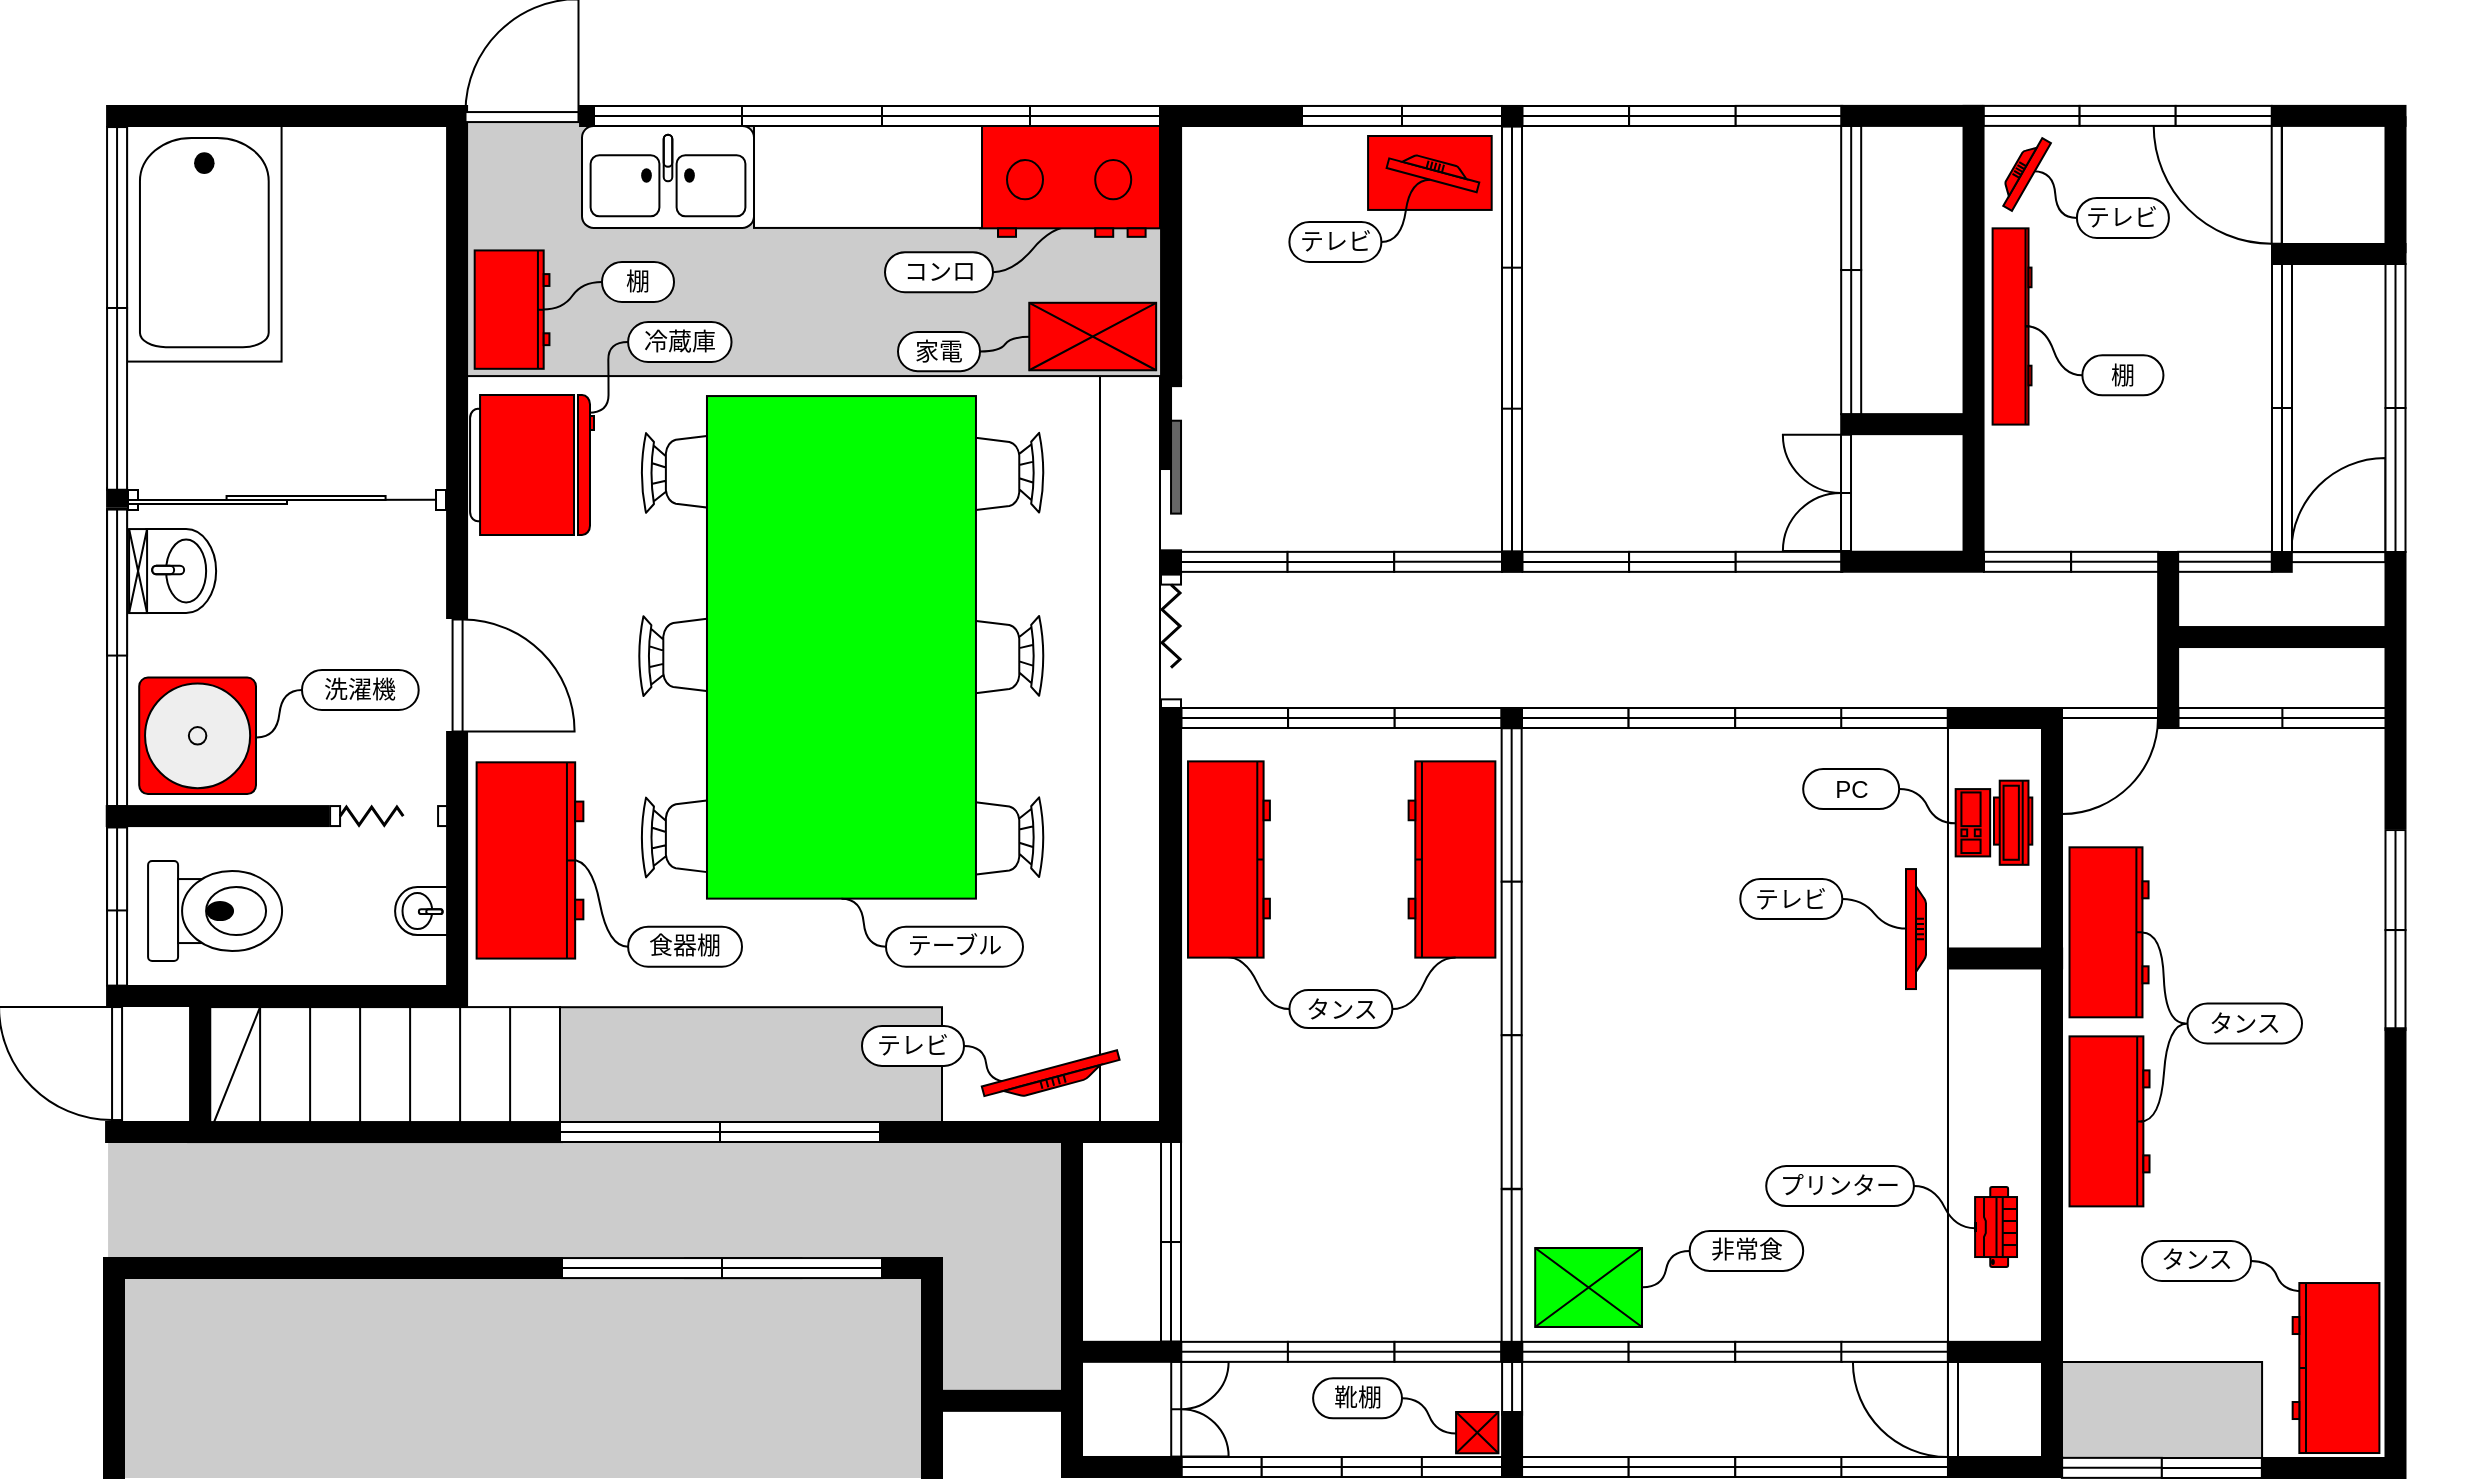 <mxfile version="24.7.14">
  <diagram name="Page-1" id="4bd5d27a-524c-7e24-5d5f-89a86ee4fca1">
    <mxGraphModel dx="1485" dy="-579" grid="1" gridSize="10" guides="1" tooltips="1" connect="1" arrows="1" fold="1" page="1" pageScale="1" pageWidth="1100" pageHeight="850" background="none" math="0" shadow="0">
      <root>
        <mxCell id="0" />
        <mxCell id="1" parent="0" />
        <mxCell id="pt-I9l3c0E-_gEPRh6XU-58" value="" style="edgeStyle=entityRelationEdgeStyle;startArrow=none;endArrow=none;segment=10;curved=1;sourcePerimeterSpacing=0;targetPerimeterSpacing=0;rounded=0;exitX=0.048;exitY=0.883;exitDx=0;exitDy=0;exitPerimeter=0;" edge="1" parent="1" source="pt-I9l3c0E-_gEPRh6XU-222" target="pt-I9l3c0E-_gEPRh6XU-239">
          <mxGeometry relative="1" as="geometry">
            <mxPoint x="1132.48" y="2395.03" as="sourcePoint" />
            <Array as="points">
              <mxPoint x="1142.48" y="2375.03" />
              <mxPoint x="1218" y="2390" />
            </Array>
          </mxGeometry>
        </mxCell>
        <mxCell id="pt-I9l3c0E-_gEPRh6XU-59" value="" style="edgeStyle=entityRelationEdgeStyle;startArrow=none;endArrow=none;segment=10;curved=1;sourcePerimeterSpacing=0;targetPerimeterSpacing=0;rounded=0;exitX=0.004;exitY=0.454;exitDx=0;exitDy=0;exitPerimeter=0;" edge="1" parent="1" source="pt-I9l3c0E-_gEPRh6XU-218" target="pt-I9l3c0E-_gEPRh6XU-234">
          <mxGeometry relative="1" as="geometry">
            <mxPoint x="679.6" y="2125.6" as="sourcePoint" />
            <Array as="points">
              <mxPoint x="689.6" y="2105.6" />
              <mxPoint x="670" y="2110" />
              <mxPoint x="670" y="2110" />
              <mxPoint x="660" y="2110" />
            </Array>
          </mxGeometry>
        </mxCell>
        <mxCell id="pt-I9l3c0E-_gEPRh6XU-60" value="" style="edgeStyle=entityRelationEdgeStyle;startArrow=none;endArrow=none;segment=10;curved=1;sourcePerimeterSpacing=0;targetPerimeterSpacing=0;rounded=0;entryX=1;entryY=0.5;entryDx=0;entryDy=0;exitX=0.807;exitY=0.89;exitDx=0;exitDy=0;exitPerimeter=0;" edge="1" parent="1" source="pt-I9l3c0E-_gEPRh6XU-97" target="pt-I9l3c0E-_gEPRh6XU-233">
          <mxGeometry relative="1" as="geometry">
            <mxPoint x="580" y="2300" as="sourcePoint" />
            <Array as="points">
              <mxPoint x="487.91" y="2287.11" />
              <mxPoint x="560" y="2300" />
              <mxPoint x="550" y="2300" />
            </Array>
          </mxGeometry>
        </mxCell>
        <mxCell id="pt-I9l3c0E-_gEPRh6XU-61" value="" style="rounded=0;whiteSpace=wrap;html=1;strokeColor=none;align=center;verticalAlign=top;fontFamily=Helvetica;fontSize=12;fontColor=default;fillColor=#CCCCCC;container=0;movable=1;resizable=1;rotatable=1;deletable=1;editable=1;locked=0;connectable=1;" vertex="1" parent="1">
          <mxGeometry x="118.27" y="2401.45" width="411.73" height="103.55" as="geometry" />
        </mxCell>
        <mxCell id="pt-I9l3c0E-_gEPRh6XU-62" value="" style="rounded=0;whiteSpace=wrap;html=1;strokeColor=none;align=center;verticalAlign=top;fontFamily=Helvetica;fontSize=12;fontColor=default;fillColor=#CCCCCC;container=0;movable=1;resizable=1;rotatable=1;deletable=1;editable=1;locked=0;connectable=1;" vertex="1" parent="1">
          <mxGeometry x="530" y="2347.03" width="60" height="122.97" as="geometry" />
        </mxCell>
        <mxCell id="pt-I9l3c0E-_gEPRh6XU-63" value="" style="rounded=0;whiteSpace=wrap;html=1;strokeColor=default;align=center;verticalAlign=top;fontFamily=Helvetica;fontSize=12;fontColor=default;fillColor=default;movable=1;resizable=1;rotatable=1;deletable=1;editable=1;locked=0;connectable=1;container=0;" vertex="1" parent="1">
          <mxGeometry x="1032.97" y="2447" width="56.03" height="48" as="geometry" />
        </mxCell>
        <mxCell id="pt-I9l3c0E-_gEPRh6XU-64" value="" style="verticalLabelPosition=bottom;html=1;verticalAlign=top;align=center;shape=mxgraph.floorplan.window;strokeColor=default;fontFamily=Helvetica;fontSize=12;fontColor=default;fillColor=default;rotation=0;container=0;movable=1;resizable=1;rotatable=1;deletable=1;editable=1;locked=0;connectable=1;" vertex="1" parent="1">
          <mxGeometry x="1200.04" y="2120" width="51.965" height="10" as="geometry" />
        </mxCell>
        <mxCell id="pt-I9l3c0E-_gEPRh6XU-65" value="" style="rounded=0;whiteSpace=wrap;html=1;strokeColor=default;align=center;verticalAlign=top;fontFamily=Helvetica;fontSize=12;fontColor=default;fillColor=#FFFFFF;movable=1;resizable=1;rotatable=1;deletable=1;editable=1;locked=0;connectable=1;container=0;" vertex="1" parent="1">
          <mxGeometry x="1200" y="1820" width="52" height="222" as="geometry" />
        </mxCell>
        <mxCell id="pt-I9l3c0E-_gEPRh6XU-66" value="" style="rounded=0;whiteSpace=wrap;html=1;strokeColor=default;align=center;verticalAlign=top;fontFamily=Helvetica;fontSize=12;fontColor=default;fillColor=#CCCCCC;movable=1;resizable=1;rotatable=1;deletable=1;editable=1;locked=0;connectable=1;container=0;" vertex="1" parent="1">
          <mxGeometry x="1089" y="2447" width="101.04" height="49" as="geometry" />
        </mxCell>
        <mxCell id="pt-I9l3c0E-_gEPRh6XU-67" value="" style="endArrow=none;html=1;rounded=0;fontFamily=Helvetica;fontSize=12;fontColor=default;exitX=1.002;exitY=0.864;exitDx=0;exitDy=0;exitPerimeter=0;entryX=0.993;entryY=-0.037;entryDx=0;entryDy=0;entryPerimeter=0;movable=1;resizable=1;rotatable=1;deletable=1;editable=1;locked=0;connectable=1;" edge="1" parent="1">
          <mxGeometry width="50" height="50" relative="1" as="geometry">
            <mxPoint x="1032.997" y="2461.14" as="sourcePoint" />
            <mxPoint x="1032.997" y="2119.71" as="targetPoint" />
          </mxGeometry>
        </mxCell>
        <mxCell id="pt-I9l3c0E-_gEPRh6XU-68" value="" style="verticalLabelPosition=bottom;html=1;verticalAlign=top;align=center;shape=mxgraph.floorplan.wall;fillColor=strokeColor;direction=south;strokeColor=default;fontFamily=Helvetica;fontSize=12;fontColor=default;container=0;movable=1;resizable=1;rotatable=1;deletable=1;editable=1;locked=0;connectable=1;rotation=90;" vertex="1" parent="1">
          <mxGeometry x="1009" y="1943.67" width="10" height="68.8" as="geometry" />
        </mxCell>
        <mxCell id="pt-I9l3c0E-_gEPRh6XU-69" value="" style="rounded=0;whiteSpace=wrap;html=1;strokeColor=default;align=center;verticalAlign=top;fontFamily=Helvetica;fontSize=12;fontColor=default;fillColor=#FF0000;movable=1;resizable=1;rotatable=1;deletable=1;editable=1;locked=0;connectable=1;container=0;" vertex="1" parent="1">
          <mxGeometry x="743.04" y="1834" width="61.81" height="36.97" as="geometry" />
        </mxCell>
        <mxCell id="pt-I9l3c0E-_gEPRh6XU-70" value="" style="verticalLabelPosition=bottom;html=1;verticalAlign=top;align=center;shape=mxgraph.floorplan.doorDouble;aspect=fixed;strokeColor=default;fontFamily=Helvetica;fontSize=12;fontColor=default;fillColor=default;rotation=-90;movable=1;resizable=1;rotatable=1;deletable=1;editable=1;locked=0;connectable=1;container=0;" vertex="1" parent="1">
          <mxGeometry x="633.5" y="2458" width="47.41" height="25.19" as="geometry" />
        </mxCell>
        <mxCell id="pt-I9l3c0E-_gEPRh6XU-71" value="" style="rounded=0;whiteSpace=wrap;html=1;strokeColor=default;align=center;verticalAlign=top;fontFamily=Helvetica;fontSize=12;fontColor=default;fillColor=#FFFFFF;movable=1;resizable=1;rotatable=1;deletable=1;editable=1;locked=0;connectable=1;container=0;" vertex="1" parent="1">
          <mxGeometry x="609" y="1954" width="30" height="374" as="geometry" />
        </mxCell>
        <mxCell id="pt-I9l3c0E-_gEPRh6XU-72" value="" style="rounded=0;whiteSpace=wrap;html=1;strokeColor=default;align=center;verticalAlign=top;fontFamily=Helvetica;fontSize=12;fontColor=default;fillColor=#CCCCCC;movable=1;resizable=1;rotatable=1;deletable=1;editable=1;locked=0;connectable=1;container=0;" vertex="1" parent="1">
          <mxGeometry x="290" y="1823" width="350" height="131.04" as="geometry" />
        </mxCell>
        <mxCell id="pt-I9l3c0E-_gEPRh6XU-73" value="" style="verticalLabelPosition=bottom;html=1;verticalAlign=top;align=center;shape=mxgraph.floorplan.chair;shadow=0;direction=north;strokeColor=default;fontFamily=Helvetica;fontSize=12;fontColor=default;fillColor=default;container=0;movable=1;resizable=1;rotatable=1;deletable=1;editable=1;locked=0;connectable=1;" vertex="1" parent="1">
          <mxGeometry x="378.0" y="2074" width="52" height="40" as="geometry" />
        </mxCell>
        <mxCell id="pt-I9l3c0E-_gEPRh6XU-74" value="" style="verticalLabelPosition=bottom;html=1;verticalAlign=top;align=center;shape=mxgraph.floorplan.chair;shadow=0;direction=north;strokeColor=default;fontFamily=Helvetica;fontSize=12;fontColor=default;fillColor=default;container=0;movable=1;resizable=1;rotatable=1;deletable=1;editable=1;locked=0;connectable=1;" vertex="1" parent="1">
          <mxGeometry x="379.29" y="2164.68" width="52" height="40" as="geometry" />
        </mxCell>
        <mxCell id="pt-I9l3c0E-_gEPRh6XU-75" value="" style="verticalLabelPosition=bottom;html=1;verticalAlign=top;align=center;shape=mxgraph.floorplan.chair;shadow=0;direction=south;strokeColor=default;fontFamily=Helvetica;fontSize=12;fontColor=default;fillColor=default;container=0;movable=1;resizable=1;rotatable=1;deletable=1;editable=1;locked=0;connectable=1;" vertex="1" parent="1">
          <mxGeometry x="529.29" y="2074" width="52" height="40" as="geometry" />
        </mxCell>
        <mxCell id="pt-I9l3c0E-_gEPRh6XU-76" value="" style="verticalLabelPosition=bottom;html=1;verticalAlign=top;align=center;shape=mxgraph.floorplan.chair;shadow=0;direction=south;strokeColor=default;fontFamily=Helvetica;fontSize=12;fontColor=default;fillColor=default;container=0;movable=1;resizable=1;rotatable=1;deletable=1;editable=1;locked=0;connectable=1;" vertex="1" parent="1">
          <mxGeometry x="529.29" y="2164.68" width="52" height="40" as="geometry" />
        </mxCell>
        <mxCell id="pt-I9l3c0E-_gEPRh6XU-77" value="" style="verticalLabelPosition=bottom;html=1;verticalAlign=top;align=center;shape=mxgraph.floorplan.chair;shadow=0;direction=north;strokeColor=default;fontFamily=Helvetica;fontSize=12;fontColor=default;fillColor=default;container=0;movable=1;resizable=1;rotatable=1;deletable=1;editable=1;locked=0;connectable=1;" vertex="1" parent="1">
          <mxGeometry x="379.29" y="1982.42" width="52" height="40" as="geometry" />
        </mxCell>
        <mxCell id="pt-I9l3c0E-_gEPRh6XU-78" value="" style="verticalLabelPosition=bottom;html=1;verticalAlign=top;align=center;shape=mxgraph.floorplan.chair;shadow=0;direction=south;strokeColor=default;fontFamily=Helvetica;fontSize=12;fontColor=default;fillColor=default;container=0;movable=1;resizable=1;rotatable=1;deletable=1;editable=1;locked=0;connectable=1;" vertex="1" parent="1">
          <mxGeometry x="529.29" y="1982.42" width="52" height="40" as="geometry" />
        </mxCell>
        <mxCell id="pt-I9l3c0E-_gEPRh6XU-79" value="" style="endArrow=none;html=1;rounded=0;fontFamily=Helvetica;fontSize=12;fontColor=default;entryX=0.79;entryY=0.044;entryDx=0;entryDy=0;entryPerimeter=0;jumpSize=6;movable=1;resizable=1;rotatable=1;deletable=1;editable=1;locked=0;connectable=1;" edge="1" parent="1">
          <mxGeometry width="50" height="50" relative="1" as="geometry">
            <mxPoint x="283.04" y="2015.86" as="sourcePoint" />
            <mxPoint x="126.043" y="2016.075" as="targetPoint" />
          </mxGeometry>
        </mxCell>
        <mxCell id="pt-I9l3c0E-_gEPRh6XU-80" value="" style="verticalLabelPosition=bottom;html=1;verticalAlign=top;align=center;shape=mxgraph.floorplan.doorLeft;aspect=fixed;rotation=-90;container=0;movable=1;resizable=1;rotatable=1;deletable=1;editable=1;locked=0;connectable=1;" vertex="1" parent="1">
          <mxGeometry x="287.04" y="2074" width="56" height="59.5" as="geometry" />
        </mxCell>
        <mxCell id="pt-I9l3c0E-_gEPRh6XU-81" value="" style="verticalLabelPosition=bottom;html=1;verticalAlign=top;align=center;shape=stencil(zVXRboMgFP0aH00Upunr1m3/cbW0klIwQKv9+yGUrKh1zG3JkiZ6z5F7z7k2xwRvVQMtSVAGqiW1TvBrgtAFJIWKGRgZpnFgmbmSw4k45AV0o88VcrjSUhxJR3f6doDyhkiqHds5LN/YLvgtyZ4NOvzwthacm9lUcGWx9xFfQX08SHHmu4DwtBx0T2T6gWXh6t7VN/YaVNORBnkwFW/3QpIFOXvKmNvFTGf/UAvDliaEp0/iQj4156HovJhXHbYAWZsbBvJAUnOf7hkcAtNy1F1ew1p1hLR3x/Jgj75Ln0JPVSqFhuEFzi05Si6j/N6xP/SdFtGO8cgxinKcF0W05VWei9Az/hemUbzpYoXpVS3++K/tn4qw/BSlt2ZCLYWBwR/kgYnnX02SUZCUS+p/qGuIwVowIU3prnamP7c0lzBGW7uxW6ZvwkgPEz3HoSv0hatB2Axt7U6i3aLuE2mBDw==);rotation=-90;container=0;movable=1;resizable=1;rotatable=1;deletable=1;editable=1;locked=0;connectable=1;" vertex="1" parent="1">
          <mxGeometry x="96.23" y="1843.23" width="129.87" height="77.25" as="geometry" />
        </mxCell>
        <mxCell id="pt-I9l3c0E-_gEPRh6XU-82" value="" style="verticalLabelPosition=bottom;html=1;verticalAlign=top;align=center;shape=mxgraph.floorplan.doorSlidingGlass;dx=0.31;container=0;movable=1;resizable=1;rotatable=1;deletable=1;editable=1;locked=0;connectable=1;" vertex="1" parent="1">
          <mxGeometry x="123" y="1991" width="159" height="50" as="geometry" />
        </mxCell>
        <mxCell id="pt-I9l3c0E-_gEPRh6XU-83" value="" style="verticalLabelPosition=bottom;html=1;verticalAlign=top;align=center;shape=mxgraph.floorplan.sink_1;rotation=-90;container=0;movable=1;resizable=1;rotatable=1;deletable=1;editable=1;locked=0;connectable=1;" vertex="1" parent="1">
          <mxGeometry x="128.6" y="2034.03" width="41.94" height="35" as="geometry" />
        </mxCell>
        <mxCell id="pt-I9l3c0E-_gEPRh6XU-84" value="" style="verticalLabelPosition=bottom;html=1;verticalAlign=top;align=center;shape=mxgraph.floorplan.toilet;rotation=-90;container=0;movable=1;resizable=1;rotatable=1;deletable=1;editable=1;locked=0;connectable=1;" vertex="1" parent="1">
          <mxGeometry x="141.54" y="2188.03" width="50" height="67" as="geometry" />
        </mxCell>
        <mxCell id="pt-I9l3c0E-_gEPRh6XU-85" value="" style="verticalLabelPosition=bottom;html=1;verticalAlign=top;align=center;shape=mxgraph.floorplan.wall;fillColor=strokeColor;direction=south;rotation=-90;container=0;movable=1;resizable=1;rotatable=1;deletable=1;editable=1;locked=0;connectable=1;" vertex="1" parent="1">
          <mxGeometry x="162.69" y="2118.72" width="10" height="110.64" as="geometry" />
        </mxCell>
        <mxCell id="pt-I9l3c0E-_gEPRh6XU-86" value="" style="verticalLabelPosition=bottom;html=1;verticalAlign=top;align=center;shape=mxgraph.floorplan.doorAccordion;dx=0.62;container=0;movable=1;resizable=1;rotatable=1;deletable=1;editable=1;locked=0;connectable=1;" vertex="1" parent="1">
          <mxGeometry x="224.04" y="2169.54" width="59" height="8.99" as="geometry" />
        </mxCell>
        <mxCell id="pt-I9l3c0E-_gEPRh6XU-87" value="" style="verticalLabelPosition=bottom;html=1;verticalAlign=top;align=center;shape=mxgraph.floorplan.wallCorner;fillColor=strokeColor;direction=west;container=0;movable=1;resizable=1;rotatable=1;deletable=1;editable=1;locked=0;connectable=1;" vertex="1" parent="1">
          <mxGeometry x="112.54" y="2132" width="180" height="137.03" as="geometry" />
        </mxCell>
        <mxCell id="pt-I9l3c0E-_gEPRh6XU-88" value="" style="verticalLabelPosition=bottom;html=1;verticalAlign=top;align=center;shape=mxgraph.floorplan.sink_1;rotation=90;container=0;movable=1;resizable=1;rotatable=1;deletable=1;editable=1;locked=0;connectable=1;" vertex="1" parent="1">
          <mxGeometry x="257.54" y="2208.53" width="24" height="26" as="geometry" />
        </mxCell>
        <mxCell id="pt-I9l3c0E-_gEPRh6XU-89" value="" style="verticalLabelPosition=bottom;html=1;verticalAlign=top;align=center;shape=mxgraph.floorplan.elevator;strokeColor=default;fontFamily=Helvetica;fontSize=12;fontColor=default;fillColor=default;container=0;movable=1;resizable=1;rotatable=1;deletable=1;editable=1;locked=0;connectable=1;" vertex="1" parent="1">
          <mxGeometry x="123.54" y="2030.53" width="9" height="42" as="geometry" />
        </mxCell>
        <mxCell id="pt-I9l3c0E-_gEPRh6XU-90" value="" style="verticalLabelPosition=bottom;html=1;verticalAlign=top;align=center;shape=mxgraph.floorplan.wallCorner;fillColor=strokeColor;direction=south;strokeColor=default;fontFamily=Helvetica;fontSize=12;fontColor=default;container=0;movable=1;resizable=1;rotatable=1;deletable=1;editable=1;locked=0;connectable=1;" vertex="1" parent="1">
          <mxGeometry x="112.54" y="1819" width="180" height="256" as="geometry" />
        </mxCell>
        <mxCell id="pt-I9l3c0E-_gEPRh6XU-91" value="" style="verticalLabelPosition=bottom;html=1;verticalAlign=top;align=center;shape=mxgraph.floorplan.wall;fillColor=strokeColor;direction=south;strokeColor=default;fontFamily=Helvetica;fontSize=12;fontColor=default;container=0;movable=1;resizable=1;rotatable=1;deletable=1;editable=1;locked=0;connectable=1;" vertex="1" parent="1">
          <mxGeometry x="112.54" y="2010.03" width="10" height="9.25" as="geometry" />
        </mxCell>
        <mxCell id="pt-I9l3c0E-_gEPRh6XU-92" value="" style="verticalLabelPosition=bottom;html=1;verticalAlign=top;align=center;shape=mxgraph.floorplan.doorLeft;aspect=fixed;rotation=90;container=0;movable=1;resizable=1;rotatable=1;deletable=1;editable=1;locked=0;connectable=1;" vertex="1" parent="1">
          <mxGeometry x="61.77" y="2267.76" width="56.5" height="60.03" as="geometry" />
        </mxCell>
        <mxCell id="pt-I9l3c0E-_gEPRh6XU-93" value="" style="verticalLabelPosition=bottom;html=1;verticalAlign=top;align=center;shape=mxgraph.floorplan.stairs;direction=south;strokeColor=default;fontFamily=Helvetica;fontSize=12;fontColor=default;fillColor=default;rotation=90;container=0;movable=1;resizable=1;rotatable=1;deletable=1;editable=1;locked=0;connectable=1;" vertex="1" parent="1">
          <mxGeometry x="189.05" y="2244.54" width="125" height="175.01" as="geometry" />
        </mxCell>
        <mxCell id="pt-I9l3c0E-_gEPRh6XU-94" value="" style="rounded=0;whiteSpace=wrap;html=1;strokeColor=none;align=center;verticalAlign=top;fontFamily=Helvetica;fontSize=12;fontColor=default;fillColor=#CCCCCC;container=0;movable=1;resizable=1;rotatable=1;deletable=1;editable=1;locked=0;connectable=1;" vertex="1" parent="1">
          <mxGeometry x="113.04" y="2337.03" width="476.96" height="58" as="geometry" />
        </mxCell>
        <mxCell id="pt-I9l3c0E-_gEPRh6XU-95" value="" style="verticalLabelPosition=bottom;html=1;verticalAlign=top;align=center;shape=mxgraph.floorplan.wall;fillColor=strokeColor;strokeColor=default;fontFamily=Helvetica;fontSize=12;fontColor=default;container=0;movable=1;resizable=1;rotatable=1;deletable=1;editable=1;locked=0;connectable=1;" vertex="1" parent="1">
          <mxGeometry x="153.04" y="2327.03" width="186.96" height="10" as="geometry" />
        </mxCell>
        <mxCell id="pt-I9l3c0E-_gEPRh6XU-96" value="" style="verticalLabelPosition=bottom;html=1;verticalAlign=top;align=center;shape=mxgraph.floorplan.wallCorner;fillColor=strokeColor;strokeColor=default;fontFamily=Helvetica;fontSize=12;fontColor=default;rotation=-180;container=0;movable=1;resizable=1;rotatable=1;deletable=1;editable=1;locked=0;connectable=1;" vertex="1" parent="1">
          <mxGeometry x="112.04" y="2261.03" width="52" height="76" as="geometry" />
        </mxCell>
        <mxCell id="pt-I9l3c0E-_gEPRh6XU-97" value="" style="verticalLabelPosition=bottom;html=1;verticalAlign=top;align=center;shape=mxgraph.floorplan.flat_tv;strokeColor=default;fontFamily=Helvetica;fontSize=12;fontColor=default;fillColor=#FF0000;rotation=-195;container=0;movable=1;resizable=1;rotatable=1;deletable=1;editable=1;locked=0;connectable=1;" vertex="1" parent="1">
          <mxGeometry x="550" y="2300.0" width="70" height="10" as="geometry" />
        </mxCell>
        <mxCell id="pt-I9l3c0E-_gEPRh6XU-98" value="" style="shape=rect;shadow=0;html=1;strokeColor=default;align=center;verticalAlign=top;fontFamily=Helvetica;fontSize=12;fontColor=default;fillColor=#00FF00;direction=east;rotation=90;container=0;movable=1;resizable=1;rotatable=1;deletable=1;editable=1;locked=0;connectable=1;" vertex="1" parent="1">
          <mxGeometry x="354.09" y="2022.42" width="251.29" height="134.5" as="geometry" />
        </mxCell>
        <mxCell id="pt-I9l3c0E-_gEPRh6XU-99" value="" style="verticalLabelPosition=bottom;html=1;verticalAlign=top;align=center;shape=mxgraph.floorplan.doorAccordion;dx=0.69;rotation=90;container=0;movable=1;resizable=1;rotatable=1;deletable=1;editable=1;locked=0;connectable=1;" vertex="1" parent="1">
          <mxGeometry x="610.82" y="2082.49" width="67.37" height="8.99" as="geometry" />
        </mxCell>
        <mxCell id="pt-I9l3c0E-_gEPRh6XU-100" value="" style="verticalLabelPosition=bottom;html=1;verticalAlign=top;align=center;shape=mxgraph.floorplan.wallCorner;fillColor=strokeColor;strokeColor=default;fontFamily=Helvetica;fontSize=12;fontColor=default;container=0;movable=1;resizable=1;rotatable=1;deletable=1;editable=1;locked=0;connectable=1;" vertex="1" parent="1">
          <mxGeometry x="639.54" y="1819" width="70.46" height="136" as="geometry" />
        </mxCell>
        <mxCell id="pt-I9l3c0E-_gEPRh6XU-101" value="" style="verticalLabelPosition=bottom;html=1;verticalAlign=top;align=center;shape=mxgraph.floorplan.window;strokeColor=default;fontFamily=Helvetica;fontSize=12;fontColor=default;fillColor=default;rotation=90;container=0;movable=1;resizable=1;rotatable=1;deletable=1;editable=1;locked=0;connectable=1;" vertex="1" parent="1">
          <mxGeometry x="72.09" y="1869.97" width="90.875" height="10" as="geometry" />
        </mxCell>
        <mxCell id="pt-I9l3c0E-_gEPRh6XU-102" value="" style="verticalLabelPosition=bottom;html=1;verticalAlign=top;align=center;shape=mxgraph.floorplan.window;strokeColor=default;fontFamily=Helvetica;fontSize=12;fontColor=default;fillColor=default;rotation=90;container=0;movable=1;resizable=1;rotatable=1;deletable=1;editable=1;locked=0;connectable=1;" vertex="1" parent="1">
          <mxGeometry x="43.13" y="2089.6" width="148.81" height="10" as="geometry" />
        </mxCell>
        <mxCell id="pt-I9l3c0E-_gEPRh6XU-103" value="" style="verticalLabelPosition=bottom;html=1;verticalAlign=top;align=center;shape=mxgraph.floorplan.window;strokeColor=default;fontFamily=Helvetica;fontSize=12;fontColor=default;fillColor=default;rotation=90;container=0;movable=1;resizable=1;rotatable=1;deletable=1;editable=1;locked=0;connectable=1;" vertex="1" parent="1">
          <mxGeometry x="78.12" y="2214.4" width="78.81" height="10" as="geometry" />
        </mxCell>
        <mxCell id="pt-I9l3c0E-_gEPRh6XU-104" value="" style="verticalLabelPosition=bottom;html=1;verticalAlign=top;align=center;shape=mxgraph.floorplan.window;strokeColor=default;fontFamily=Helvetica;fontSize=12;fontColor=default;fillColor=default;rotation=90;container=0;movable=1;resizable=1;rotatable=1;deletable=1;editable=1;locked=0;connectable=1;" vertex="1" parent="1">
          <mxGeometry x="72.1" y="1960.43" width="90.875" height="10" as="geometry" />
        </mxCell>
        <mxCell id="pt-I9l3c0E-_gEPRh6XU-105" value="" style="verticalLabelPosition=bottom;html=1;verticalAlign=top;align=center;shape=mxgraph.floorplan.window;strokeColor=default;fontFamily=Helvetica;fontSize=12;fontColor=default;fillColor=default;rotation=90;container=0;movable=1;resizable=1;rotatable=1;deletable=1;editable=1;locked=0;connectable=1;" vertex="1" parent="1">
          <mxGeometry x="81.04" y="2052.28" width="73" height="10" as="geometry" />
        </mxCell>
        <mxCell id="pt-I9l3c0E-_gEPRh6XU-106" value="" style="verticalLabelPosition=bottom;html=1;verticalAlign=top;align=center;shape=mxgraph.floorplan.window;strokeColor=default;fontFamily=Helvetica;fontSize=12;fontColor=default;fillColor=default;rotation=90;container=0;movable=1;resizable=1;rotatable=1;deletable=1;editable=1;locked=0;connectable=1;" vertex="1" parent="1">
          <mxGeometry x="96.8" y="2195.48" width="41.48" height="10" as="geometry" />
        </mxCell>
        <mxCell id="pt-I9l3c0E-_gEPRh6XU-107" value="" style="verticalLabelPosition=bottom;html=1;verticalAlign=top;align=center;shape=mxgraph.floorplan.wallCorner;fillColor=strokeColor;direction=west;strokeColor=default;fontFamily=Helvetica;fontSize=12;fontColor=default;container=0;movable=1;resizable=1;rotatable=1;deletable=1;editable=1;locked=0;connectable=1;" vertex="1" parent="1">
          <mxGeometry x="500" y="2120" width="149.54" height="217" as="geometry" />
        </mxCell>
        <mxCell id="pt-I9l3c0E-_gEPRh6XU-108" value="" style="verticalLabelPosition=bottom;html=1;verticalAlign=top;align=center;shape=mxgraph.floorplan.wall;fillColor=strokeColor;strokeColor=default;fontFamily=Helvetica;fontSize=12;fontColor=default;container=0;movable=1;resizable=1;rotatable=1;deletable=1;editable=1;locked=0;connectable=1;" vertex="1" parent="1">
          <mxGeometry x="349.04" y="1819" width="290.96" height="10" as="geometry" />
        </mxCell>
        <mxCell id="pt-I9l3c0E-_gEPRh6XU-109" value="" style="verticalLabelPosition=bottom;html=1;verticalAlign=top;align=center;shape=mxgraph.floorplan.doorLeft;aspect=fixed;rotation=-180;container=0;movable=1;resizable=1;rotatable=1;deletable=1;editable=1;locked=0;connectable=1;" vertex="1" parent="1">
          <mxGeometry x="291.75" y="1767" width="56.5" height="60.03" as="geometry" />
        </mxCell>
        <mxCell id="pt-I9l3c0E-_gEPRh6XU-110" value="" style="verticalLabelPosition=bottom;html=1;verticalAlign=top;align=center;shape=mxgraph.floorplan.doorBypass;dx=0.24;strokeColor=default;fontFamily=Helvetica;fontSize=12;fontColor=default;fillColor=#666666;rotation=90;movable=1;resizable=1;rotatable=1;deletable=1;editable=1;locked=0;connectable=1;container=0;" vertex="1" parent="1">
          <mxGeometry x="598.07" y="1995.51" width="92.9" height="10" as="geometry" />
        </mxCell>
        <mxCell id="pt-I9l3c0E-_gEPRh6XU-111" value="" style="verticalLabelPosition=bottom;html=1;verticalAlign=top;align=center;shape=mxgraph.floorplan.wall;fillColor=strokeColor;direction=south;strokeColor=default;fontFamily=Helvetica;fontSize=12;fontColor=default;container=0;movable=1;resizable=1;rotatable=1;deletable=1;editable=1;locked=0;connectable=1;" vertex="1" parent="1">
          <mxGeometry x="639.54" y="2041.16" width="10" height="11.53" as="geometry" />
        </mxCell>
        <mxCell id="pt-I9l3c0E-_gEPRh6XU-112" value="" style="verticalLabelPosition=bottom;html=1;verticalAlign=top;align=center;shape=mxgraph.floorplan.sink_double2;strokeColor=default;fontFamily=Helvetica;fontSize=12;fontColor=default;fillColor=default;movable=1;resizable=1;rotatable=1;deletable=1;editable=1;locked=0;connectable=1;container=0;" vertex="1" parent="1">
          <mxGeometry x="350.005" y="1829.0" width="86" height="50.97" as="geometry" />
        </mxCell>
        <mxCell id="pt-I9l3c0E-_gEPRh6XU-113" value="" style="rounded=0;whiteSpace=wrap;html=1;strokeColor=default;align=center;verticalAlign=top;fontFamily=Helvetica;fontSize=12;fontColor=default;fillColor=#CCCCCC;movable=1;resizable=1;rotatable=1;deletable=1;editable=1;locked=0;connectable=1;container=0;" vertex="1" parent="1">
          <mxGeometry x="339" y="2269.6" width="191" height="57.4" as="geometry" />
        </mxCell>
        <mxCell id="pt-I9l3c0E-_gEPRh6XU-114" value="" style="verticalLabelPosition=bottom;html=1;verticalAlign=top;align=center;shape=mxgraph.floorplan.window;strokeColor=default;fontFamily=Helvetica;fontSize=12;fontColor=default;fillColor=default;rotation=0;container=0;movable=1;resizable=1;rotatable=1;deletable=1;editable=1;locked=0;connectable=1;" vertex="1" parent="1">
          <mxGeometry x="355" y="1819" width="284" height="10" as="geometry" />
        </mxCell>
        <mxCell id="pt-I9l3c0E-_gEPRh6XU-115" value="" style="verticalLabelPosition=bottom;html=1;verticalAlign=top;align=center;shape=mxgraph.floorplan.window;strokeColor=default;fontFamily=Helvetica;fontSize=12;fontColor=default;fillColor=default;rotation=0;container=0;movable=1;resizable=1;rotatable=1;deletable=1;editable=1;locked=0;connectable=1;" vertex="1" parent="1">
          <mxGeometry x="356" y="1819" width="144" height="10" as="geometry" />
        </mxCell>
        <mxCell id="pt-I9l3c0E-_gEPRh6XU-116" value="" style="verticalLabelPosition=bottom;html=1;verticalAlign=top;align=center;shape=mxgraph.floorplan.window;strokeColor=default;fontFamily=Helvetica;fontSize=12;fontColor=default;fillColor=default;rotation=0;container=0;movable=1;resizable=1;rotatable=1;deletable=1;editable=1;locked=0;connectable=1;" vertex="1" parent="1">
          <mxGeometry x="356" y="1819" width="74" height="10" as="geometry" />
        </mxCell>
        <mxCell id="pt-I9l3c0E-_gEPRh6XU-117" value="" style="verticalLabelPosition=bottom;html=1;verticalAlign=top;align=center;shape=mxgraph.floorplan.window;strokeColor=default;fontFamily=Helvetica;fontSize=12;fontColor=default;fillColor=default;rotation=0;container=0;movable=1;resizable=1;rotatable=1;deletable=1;editable=1;locked=0;connectable=1;" vertex="1" parent="1">
          <mxGeometry x="500" y="1819" width="74" height="10" as="geometry" />
        </mxCell>
        <mxCell id="pt-I9l3c0E-_gEPRh6XU-118" value="" style="rounded=0;whiteSpace=wrap;html=1;strokeColor=default;align=center;verticalAlign=top;fontFamily=Helvetica;fontSize=12;fontColor=default;fillColor=#000000;container=0;movable=1;resizable=1;rotatable=1;deletable=1;editable=1;locked=0;connectable=1;" vertex="1" parent="1">
          <mxGeometry x="640" y="1954.51" width="4.46" height="45.49" as="geometry" />
        </mxCell>
        <mxCell id="pt-I9l3c0E-_gEPRh6XU-119" value="" style="rounded=0;whiteSpace=wrap;html=1;strokeColor=default;align=center;verticalAlign=top;fontFamily=Helvetica;fontSize=12;fontColor=default;fillColor=#000000;container=0;movable=1;resizable=1;rotatable=1;deletable=1;editable=1;locked=0;connectable=1;" vertex="1" parent="1">
          <mxGeometry x="644.29" y="1954.43" width="4.46" height="4" as="geometry" />
        </mxCell>
        <mxCell id="pt-I9l3c0E-_gEPRh6XU-120" value="" style="verticalLabelPosition=bottom;html=1;verticalAlign=top;align=center;shape=mxgraph.floorplan.window;strokeColor=default;fontFamily=Helvetica;fontSize=12;fontColor=default;fillColor=default;rotation=0;container=0;movable=1;resizable=1;rotatable=1;deletable=1;editable=1;locked=0;connectable=1;" vertex="1" parent="1">
          <mxGeometry x="710" y="1818.98" width="50" height="10" as="geometry" />
        </mxCell>
        <mxCell id="pt-I9l3c0E-_gEPRh6XU-121" value="" style="verticalLabelPosition=bottom;html=1;verticalAlign=top;align=center;shape=mxgraph.floorplan.flat_tv;strokeColor=default;fontFamily=Helvetica;fontSize=12;fontColor=default;fillColor=#FF0000;rotation=15;container=0;movable=1;resizable=1;rotatable=1;deletable=1;editable=1;locked=0;connectable=1;" vertex="1" parent="1">
          <mxGeometry x="752.81" y="1846.22" width="46.62" height="10" as="geometry" />
        </mxCell>
        <mxCell id="pt-I9l3c0E-_gEPRh6XU-122" value="" style="verticalLabelPosition=bottom;html=1;verticalAlign=top;align=center;shape=mxgraph.floorplan.window;strokeColor=default;fontFamily=Helvetica;fontSize=12;fontColor=default;fillColor=default;rotation=0;container=0;movable=1;resizable=1;rotatable=1;deletable=1;editable=1;locked=0;connectable=1;" vertex="1" parent="1">
          <mxGeometry x="760" y="1818.98" width="50" height="10" as="geometry" />
        </mxCell>
        <mxCell id="pt-I9l3c0E-_gEPRh6XU-123" value="" style="verticalLabelPosition=bottom;html=1;verticalAlign=top;align=center;shape=mxgraph.floorplan.wall;fillColor=strokeColor;direction=south;strokeColor=default;fontFamily=Helvetica;fontSize=12;fontColor=default;container=0;movable=1;resizable=1;rotatable=1;deletable=1;editable=1;locked=0;connectable=1;" vertex="1" parent="1">
          <mxGeometry x="810" y="1818.98" width="10" height="9.97" as="geometry" />
        </mxCell>
        <mxCell id="pt-I9l3c0E-_gEPRh6XU-124" value="" style="verticalLabelPosition=bottom;html=1;verticalAlign=top;align=center;shape=mxgraph.floorplan.window;strokeColor=default;fontFamily=Helvetica;fontSize=12;fontColor=default;fillColor=default;rotation=0;container=0;movable=1;resizable=1;rotatable=1;deletable=1;editable=1;locked=0;connectable=1;" vertex="1" parent="1">
          <mxGeometry x="649.5" y="2041.94" width="53.3" height="10" as="geometry" />
        </mxCell>
        <mxCell id="pt-I9l3c0E-_gEPRh6XU-125" value="" style="verticalLabelPosition=bottom;html=1;verticalAlign=top;align=center;shape=mxgraph.floorplan.window;strokeColor=default;fontFamily=Helvetica;fontSize=12;fontColor=default;fillColor=default;rotation=90;container=0;movable=1;resizable=1;rotatable=1;deletable=1;editable=1;locked=0;connectable=1;" vertex="1" parent="1">
          <mxGeometry x="779.34" y="1859.97" width="71.333" height="10" as="geometry" />
        </mxCell>
        <mxCell id="pt-I9l3c0E-_gEPRh6XU-126" value="" style="verticalLabelPosition=bottom;html=1;verticalAlign=top;align=center;shape=mxgraph.floorplan.wall;fillColor=strokeColor;direction=south;strokeColor=default;fontFamily=Helvetica;fontSize=12;fontColor=default;container=0;movable=1;resizable=1;rotatable=1;deletable=1;editable=1;locked=0;connectable=1;" vertex="1" parent="1">
          <mxGeometry x="810" y="2042" width="10" height="9.94" as="geometry" />
        </mxCell>
        <mxCell id="pt-I9l3c0E-_gEPRh6XU-127" value="" style="verticalLabelPosition=bottom;html=1;verticalAlign=top;align=center;shape=mxgraph.floorplan.window;strokeColor=default;fontFamily=Helvetica;fontSize=12;fontColor=default;fillColor=default;rotation=0;container=0;movable=1;resizable=1;rotatable=1;deletable=1;editable=1;locked=0;connectable=1;" vertex="1" parent="1">
          <mxGeometry x="702.8" y="2041.94" width="53.3" height="10" as="geometry" />
        </mxCell>
        <mxCell id="pt-I9l3c0E-_gEPRh6XU-128" value="" style="verticalLabelPosition=bottom;html=1;verticalAlign=top;align=center;shape=mxgraph.floorplan.window;strokeColor=default;fontFamily=Helvetica;fontSize=12;fontColor=default;fillColor=default;rotation=0;container=0;movable=1;resizable=1;rotatable=1;deletable=1;editable=1;locked=0;connectable=1;" vertex="1" parent="1">
          <mxGeometry x="756.1" y="2041.92" width="53.9" height="10" as="geometry" />
        </mxCell>
        <mxCell id="pt-I9l3c0E-_gEPRh6XU-129" value="" style="verticalLabelPosition=bottom;html=1;verticalAlign=top;align=center;shape=mxgraph.floorplan.window;strokeColor=default;fontFamily=Helvetica;fontSize=12;fontColor=default;fillColor=default;rotation=0;container=0;movable=1;resizable=1;rotatable=1;deletable=1;editable=1;locked=0;connectable=1;" vertex="1" parent="1">
          <mxGeometry x="649.75" y="2120" width="53.3" height="10" as="geometry" />
        </mxCell>
        <mxCell id="pt-I9l3c0E-_gEPRh6XU-130" value="" style="verticalLabelPosition=bottom;html=1;verticalAlign=top;align=center;shape=mxgraph.floorplan.wall;fillColor=strokeColor;direction=south;strokeColor=default;fontFamily=Helvetica;fontSize=12;fontColor=default;container=0;movable=1;resizable=1;rotatable=1;deletable=1;editable=1;locked=0;connectable=1;" vertex="1" parent="1">
          <mxGeometry x="809.65" y="2120" width="10" height="9.94" as="geometry" />
        </mxCell>
        <mxCell id="pt-I9l3c0E-_gEPRh6XU-131" value="" style="verticalLabelPosition=bottom;html=1;verticalAlign=top;align=center;shape=mxgraph.floorplan.window;strokeColor=default;fontFamily=Helvetica;fontSize=12;fontColor=default;fillColor=default;rotation=0;container=0;movable=1;resizable=1;rotatable=1;deletable=1;editable=1;locked=0;connectable=1;" vertex="1" parent="1">
          <mxGeometry x="703.05" y="2120" width="53.3" height="10" as="geometry" />
        </mxCell>
        <mxCell id="pt-I9l3c0E-_gEPRh6XU-132" value="" style="verticalLabelPosition=bottom;html=1;verticalAlign=top;align=center;shape=mxgraph.floorplan.window;strokeColor=default;fontFamily=Helvetica;fontSize=12;fontColor=default;fillColor=default;rotation=0;container=0;movable=1;resizable=1;rotatable=1;deletable=1;editable=1;locked=0;connectable=1;" vertex="1" parent="1">
          <mxGeometry x="756.35" y="2120" width="53.3" height="10" as="geometry" />
        </mxCell>
        <mxCell id="pt-I9l3c0E-_gEPRh6XU-133" value="" style="verticalLabelPosition=bottom;html=1;verticalAlign=top;align=center;shape=mxgraph.floorplan.wall;fillColor=strokeColor;direction=south;strokeColor=default;fontFamily=Helvetica;fontSize=12;fontColor=default;movable=1;resizable=1;rotatable=1;deletable=1;editable=1;locked=0;connectable=1;container=0;" vertex="1" parent="1">
          <mxGeometry x="590" y="2329.5" width="10" height="175" as="geometry" />
        </mxCell>
        <mxCell id="pt-I9l3c0E-_gEPRh6XU-134" value="" style="verticalLabelPosition=bottom;html=1;verticalAlign=top;align=center;shape=mxgraph.floorplan.window;strokeColor=default;fontFamily=Helvetica;fontSize=12;fontColor=default;fillColor=default;rotation=0;container=0;movable=1;resizable=1;rotatable=1;deletable=1;editable=1;locked=0;connectable=1;" vertex="1" parent="1">
          <mxGeometry x="649.8" y="2494.5" width="40.06" height="10" as="geometry" />
        </mxCell>
        <mxCell id="pt-I9l3c0E-_gEPRh6XU-135" value="" style="verticalLabelPosition=bottom;html=1;verticalAlign=top;align=center;shape=mxgraph.floorplan.window;strokeColor=default;fontFamily=Helvetica;fontSize=12;fontColor=default;fillColor=default;rotation=90;container=0;movable=1;resizable=1;rotatable=1;deletable=1;editable=1;locked=0;connectable=1;" vertex="1" parent="1">
          <mxGeometry x="801.85" y="2455.18" width="26.39" height="10" as="geometry" />
        </mxCell>
        <mxCell id="pt-I9l3c0E-_gEPRh6XU-136" value="" style="verticalLabelPosition=bottom;html=1;verticalAlign=top;align=center;shape=mxgraph.floorplan.wall;fillColor=strokeColor;direction=south;strokeColor=default;fontFamily=Helvetica;fontSize=12;fontColor=default;container=0;movable=1;resizable=1;rotatable=1;deletable=1;editable=1;locked=0;connectable=1;" vertex="1" parent="1">
          <mxGeometry x="810.04" y="2472" width="10" height="32.5" as="geometry" />
        </mxCell>
        <mxCell id="pt-I9l3c0E-_gEPRh6XU-137" value="" style="verticalLabelPosition=bottom;html=1;verticalAlign=top;align=center;shape=mxgraph.floorplan.window;strokeColor=default;fontFamily=Helvetica;fontSize=12;fontColor=default;fillColor=default;rotation=0;container=0;movable=1;resizable=1;rotatable=1;deletable=1;editable=1;locked=0;connectable=1;" vertex="1" parent="1">
          <mxGeometry x="689.86" y="2494.5" width="40.06" height="10" as="geometry" />
        </mxCell>
        <mxCell id="pt-I9l3c0E-_gEPRh6XU-138" value="" style="verticalLabelPosition=bottom;html=1;verticalAlign=top;align=center;shape=mxgraph.floorplan.window;strokeColor=default;fontFamily=Helvetica;fontSize=12;fontColor=default;fillColor=default;rotation=0;container=0;movable=1;resizable=1;rotatable=1;deletable=1;editable=1;locked=0;connectable=1;" vertex="1" parent="1">
          <mxGeometry x="729.92" y="2494.5" width="40.06" height="10" as="geometry" />
        </mxCell>
        <mxCell id="pt-I9l3c0E-_gEPRh6XU-139" value="" style="verticalLabelPosition=bottom;html=1;verticalAlign=top;align=center;shape=mxgraph.floorplan.window;strokeColor=default;fontFamily=Helvetica;fontSize=12;fontColor=default;fillColor=default;rotation=0;container=0;movable=1;resizable=1;rotatable=1;deletable=1;editable=1;locked=0;connectable=1;" vertex="1" parent="1">
          <mxGeometry x="769.94" y="2494.5" width="40.06" height="10" as="geometry" />
        </mxCell>
        <mxCell id="pt-I9l3c0E-_gEPRh6XU-140" value="" style="verticalLabelPosition=bottom;html=1;verticalAlign=top;align=center;shape=mxgraph.floorplan.wall;fillColor=strokeColor;direction=west;strokeColor=default;fontFamily=Helvetica;fontSize=12;fontColor=default;container=0;movable=1;resizable=1;rotatable=1;deletable=1;editable=1;locked=0;connectable=1;" vertex="1" parent="1">
          <mxGeometry x="600.04" y="2437.04" width="49.48" height="9.75" as="geometry" />
        </mxCell>
        <mxCell id="pt-I9l3c0E-_gEPRh6XU-141" value="" style="verticalLabelPosition=bottom;html=1;verticalAlign=top;align=center;shape=mxgraph.floorplan.window;strokeColor=default;fontFamily=Helvetica;fontSize=12;fontColor=default;fillColor=default;rotation=90;container=0;movable=1;resizable=1;rotatable=1;deletable=1;editable=1;locked=0;connectable=1;" vertex="1" parent="1">
          <mxGeometry x="619.63" y="2406.88" width="49.74" height="10" as="geometry" />
        </mxCell>
        <mxCell id="pt-I9l3c0E-_gEPRh6XU-142" value="" style="verticalLabelPosition=bottom;html=1;verticalAlign=top;align=center;shape=mxgraph.floorplan.wall;fillColor=strokeColor;direction=west;strokeColor=default;fontFamily=Helvetica;fontSize=12;fontColor=default;container=0;movable=1;resizable=1;rotatable=1;deletable=1;editable=1;locked=0;connectable=1;" vertex="1" parent="1">
          <mxGeometry x="599.9" y="2494.62" width="49.76" height="9.75" as="geometry" />
        </mxCell>
        <mxCell id="pt-I9l3c0E-_gEPRh6XU-143" value="" style="verticalLabelPosition=bottom;html=1;verticalAlign=top;align=center;shape=mxgraph.floorplan.window;strokeColor=default;fontFamily=Helvetica;fontSize=12;fontColor=default;fillColor=default;rotation=0;container=0;movable=1;resizable=1;rotatable=1;deletable=1;editable=1;locked=0;connectable=1;" vertex="1" parent="1">
          <mxGeometry x="820.25" y="2041.94" width="53.3" height="10" as="geometry" />
        </mxCell>
        <mxCell id="pt-I9l3c0E-_gEPRh6XU-144" value="" style="verticalLabelPosition=bottom;html=1;verticalAlign=top;align=center;shape=mxgraph.floorplan.window;strokeColor=default;fontFamily=Helvetica;fontSize=12;fontColor=default;fillColor=default;rotation=0;container=0;movable=1;resizable=1;rotatable=1;deletable=1;editable=1;locked=0;connectable=1;" vertex="1" parent="1">
          <mxGeometry x="873.55" y="2041.94" width="53.3" height="10" as="geometry" />
        </mxCell>
        <mxCell id="pt-I9l3c0E-_gEPRh6XU-145" value="" style="verticalLabelPosition=bottom;html=1;verticalAlign=top;align=center;shape=mxgraph.floorplan.window;strokeColor=default;fontFamily=Helvetica;fontSize=12;fontColor=default;fillColor=default;rotation=0;container=0;movable=1;resizable=1;rotatable=1;deletable=1;editable=1;locked=0;connectable=1;" vertex="1" parent="1">
          <mxGeometry x="926.85" y="2041.92" width="53.3" height="10" as="geometry" />
        </mxCell>
        <mxCell id="pt-I9l3c0E-_gEPRh6XU-146" value="" style="verticalLabelPosition=bottom;html=1;verticalAlign=top;align=center;shape=mxgraph.floorplan.window;strokeColor=default;fontFamily=Helvetica;fontSize=12;fontColor=default;fillColor=default;rotation=0;container=0;movable=1;resizable=1;rotatable=1;deletable=1;editable=1;locked=0;connectable=1;" vertex="1" parent="1">
          <mxGeometry x="820.25" y="1819.0" width="53.3" height="10" as="geometry" />
        </mxCell>
        <mxCell id="pt-I9l3c0E-_gEPRh6XU-147" value="" style="verticalLabelPosition=bottom;html=1;verticalAlign=top;align=center;shape=mxgraph.floorplan.window;strokeColor=default;fontFamily=Helvetica;fontSize=12;fontColor=default;fillColor=default;rotation=0;container=0;movable=1;resizable=1;rotatable=1;deletable=1;editable=1;locked=0;connectable=1;" vertex="1" parent="1">
          <mxGeometry x="873.55" y="1819.0" width="53.3" height="10" as="geometry" />
        </mxCell>
        <mxCell id="pt-I9l3c0E-_gEPRh6XU-148" value="" style="verticalLabelPosition=bottom;html=1;verticalAlign=top;align=center;shape=mxgraph.floorplan.window;strokeColor=default;fontFamily=Helvetica;fontSize=12;fontColor=default;fillColor=default;rotation=0;container=0;movable=1;resizable=1;rotatable=1;deletable=1;editable=1;locked=0;connectable=1;" vertex="1" parent="1">
          <mxGeometry x="926.85" y="1818.95" width="53.3" height="10" as="geometry" />
        </mxCell>
        <mxCell id="pt-I9l3c0E-_gEPRh6XU-149" value="" style="verticalLabelPosition=bottom;html=1;verticalAlign=top;align=center;shape=mxgraph.floorplan.doorDouble;aspect=fixed;strokeColor=default;fontFamily=Helvetica;fontSize=12;fontColor=default;fillColor=default;rotation=90;movable=1;resizable=1;rotatable=1;deletable=1;editable=1;locked=0;connectable=1;container=0;" vertex="1" parent="1">
          <mxGeometry x="940" y="1997" width="58.13" height="30.89" as="geometry" />
        </mxCell>
        <mxCell id="pt-I9l3c0E-_gEPRh6XU-150" value="" style="verticalLabelPosition=bottom;html=1;verticalAlign=top;align=center;shape=mxgraph.floorplan.window;strokeColor=default;fontFamily=Helvetica;fontSize=12;fontColor=default;fillColor=default;rotation=90;container=0;movable=1;resizable=1;rotatable=1;deletable=1;editable=1;locked=0;connectable=1;" vertex="1" parent="1">
          <mxGeometry x="948.55" y="1932" width="72.085" height="10" as="geometry" />
        </mxCell>
        <mxCell id="pt-I9l3c0E-_gEPRh6XU-151" value="" style="verticalLabelPosition=bottom;html=1;verticalAlign=top;align=center;shape=mxgraph.floorplan.window;strokeColor=default;fontFamily=Helvetica;fontSize=12;fontColor=default;fillColor=default;rotation=0;container=0;movable=1;resizable=1;rotatable=1;deletable=1;editable=1;locked=0;connectable=1;" vertex="1" parent="1">
          <mxGeometry x="820" y="2120" width="53.3" height="10" as="geometry" />
        </mxCell>
        <mxCell id="pt-I9l3c0E-_gEPRh6XU-152" value="" style="verticalLabelPosition=bottom;html=1;verticalAlign=top;align=center;shape=mxgraph.floorplan.window;strokeColor=default;fontFamily=Helvetica;fontSize=12;fontColor=default;fillColor=default;rotation=0;container=0;movable=1;resizable=1;rotatable=1;deletable=1;editable=1;locked=0;connectable=1;" vertex="1" parent="1">
          <mxGeometry x="873.3" y="2120" width="53.3" height="10" as="geometry" />
        </mxCell>
        <mxCell id="pt-I9l3c0E-_gEPRh6XU-153" value="" style="verticalLabelPosition=bottom;html=1;verticalAlign=top;align=center;shape=mxgraph.floorplan.window;strokeColor=default;fontFamily=Helvetica;fontSize=12;fontColor=default;fillColor=default;rotation=0;container=0;movable=1;resizable=1;rotatable=1;deletable=1;editable=1;locked=0;connectable=1;" vertex="1" parent="1">
          <mxGeometry x="926.6" y="2120" width="53.3" height="10" as="geometry" />
        </mxCell>
        <mxCell id="pt-I9l3c0E-_gEPRh6XU-154" value="" style="verticalLabelPosition=bottom;html=1;verticalAlign=top;align=center;shape=mxgraph.floorplan.window;strokeColor=default;fontFamily=Helvetica;fontSize=12;fontColor=default;fillColor=default;rotation=0;container=0;movable=1;resizable=1;rotatable=1;deletable=1;editable=1;locked=0;connectable=1;" vertex="1" parent="1">
          <mxGeometry x="979.63" y="2120" width="53.3" height="10" as="geometry" />
        </mxCell>
        <mxCell id="pt-I9l3c0E-_gEPRh6XU-155" value="" style="verticalLabelPosition=bottom;html=1;verticalAlign=top;align=center;shape=mxgraph.floorplan.window;strokeColor=default;fontFamily=Helvetica;fontSize=12;fontColor=default;fillColor=default;rotation=0;container=0;movable=1;resizable=1;rotatable=1;deletable=1;editable=1;locked=0;connectable=1;" vertex="1" parent="1">
          <mxGeometry x="820.02" y="2436.93" width="53.3" height="10" as="geometry" />
        </mxCell>
        <mxCell id="pt-I9l3c0E-_gEPRh6XU-156" value="" style="verticalLabelPosition=bottom;html=1;verticalAlign=top;align=center;shape=mxgraph.floorplan.window;strokeColor=default;fontFamily=Helvetica;fontSize=12;fontColor=default;fillColor=default;rotation=0;container=0;movable=1;resizable=1;rotatable=1;deletable=1;editable=1;locked=0;connectable=1;" vertex="1" parent="1">
          <mxGeometry x="873.32" y="2436.93" width="53.3" height="10" as="geometry" />
        </mxCell>
        <mxCell id="pt-I9l3c0E-_gEPRh6XU-157" value="" style="verticalLabelPosition=bottom;html=1;verticalAlign=top;align=center;shape=mxgraph.floorplan.window;strokeColor=default;fontFamily=Helvetica;fontSize=12;fontColor=default;fillColor=default;rotation=0;container=0;movable=1;resizable=1;rotatable=1;deletable=1;editable=1;locked=0;connectable=1;" vertex="1" parent="1">
          <mxGeometry x="926.62" y="2436.93" width="53.3" height="10" as="geometry" />
        </mxCell>
        <mxCell id="pt-I9l3c0E-_gEPRh6XU-158" value="" style="verticalLabelPosition=bottom;html=1;verticalAlign=top;align=center;shape=mxgraph.floorplan.window;strokeColor=default;fontFamily=Helvetica;fontSize=12;fontColor=default;fillColor=default;rotation=0;container=0;movable=1;resizable=1;rotatable=1;deletable=1;editable=1;locked=0;connectable=1;" vertex="1" parent="1">
          <mxGeometry x="979.67" y="2436.93" width="53.3" height="10" as="geometry" />
        </mxCell>
        <mxCell id="pt-I9l3c0E-_gEPRh6XU-159" value="" style="verticalLabelPosition=bottom;html=1;verticalAlign=top;align=center;shape=mxgraph.floorplan.window;strokeColor=default;fontFamily=Helvetica;fontSize=12;fontColor=default;fillColor=default;rotation=0;container=0;movable=1;resizable=1;rotatable=1;deletable=1;editable=1;locked=0;connectable=1;" vertex="1" parent="1">
          <mxGeometry x="820.04" y="2494.5" width="53.3" height="10" as="geometry" />
        </mxCell>
        <mxCell id="pt-I9l3c0E-_gEPRh6XU-160" value="" style="verticalLabelPosition=bottom;html=1;verticalAlign=top;align=center;shape=mxgraph.floorplan.window;strokeColor=default;fontFamily=Helvetica;fontSize=12;fontColor=default;fillColor=default;rotation=0;container=0;movable=1;resizable=1;rotatable=1;deletable=1;editable=1;locked=0;connectable=1;" vertex="1" parent="1">
          <mxGeometry x="873.34" y="2494.5" width="53.3" height="10" as="geometry" />
        </mxCell>
        <mxCell id="pt-I9l3c0E-_gEPRh6XU-161" value="" style="verticalLabelPosition=bottom;html=1;verticalAlign=top;align=center;shape=mxgraph.floorplan.window;strokeColor=default;fontFamily=Helvetica;fontSize=12;fontColor=default;fillColor=default;rotation=0;container=0;movable=1;resizable=1;rotatable=1;deletable=1;editable=1;locked=0;connectable=1;" vertex="1" parent="1">
          <mxGeometry x="926.64" y="2494.5" width="53.3" height="10" as="geometry" />
        </mxCell>
        <mxCell id="pt-I9l3c0E-_gEPRh6XU-162" value="" style="verticalLabelPosition=bottom;html=1;verticalAlign=top;align=center;shape=mxgraph.floorplan.window;strokeColor=default;fontFamily=Helvetica;fontSize=12;fontColor=default;fillColor=default;rotation=0;container=0;movable=1;resizable=1;rotatable=1;deletable=1;editable=1;locked=0;connectable=1;" vertex="1" parent="1">
          <mxGeometry x="979.69" y="2494.5" width="53.3" height="10" as="geometry" />
        </mxCell>
        <mxCell id="pt-I9l3c0E-_gEPRh6XU-163" value="" style="verticalLabelPosition=bottom;html=1;verticalAlign=top;align=center;shape=mxgraph.floorplan.doorLeft;aspect=fixed;strokeColor=default;fontFamily=Helvetica;fontSize=12;fontColor=default;fillColor=default;rotation=90;movable=1;resizable=1;rotatable=1;deletable=1;editable=1;locked=0;connectable=1;container=0;" vertex="1" parent="1">
          <mxGeometry x="988.97" y="2445.5" width="47.55" height="50.52" as="geometry" />
        </mxCell>
        <mxCell id="pt-I9l3c0E-_gEPRh6XU-164" value="" style="verticalLabelPosition=bottom;html=1;verticalAlign=top;align=center;shape=mxgraph.floorplan.flat_tv;strokeColor=default;fontFamily=Helvetica;fontSize=12;fontColor=default;fillColor=#FF0000;rotation=90;container=0;movable=1;resizable=1;rotatable=1;deletable=1;editable=1;locked=0;connectable=1;" vertex="1" parent="1">
          <mxGeometry x="987" y="2225.53" width="60" height="10" as="geometry" />
        </mxCell>
        <mxCell id="pt-I9l3c0E-_gEPRh6XU-165" value="" style="verticalLabelPosition=bottom;html=1;verticalAlign=top;align=center;shape=mxgraph.floorplan.workstation;strokeColor=default;fontFamily=Helvetica;fontSize=12;fontColor=default;fillColor=#FF0000;rotation=90;movable=1;resizable=1;rotatable=1;deletable=1;editable=1;locked=0;connectable=1;container=0;" vertex="1" parent="1">
          <mxGeometry x="1034.96" y="2158.22" width="42.07" height="38.31" as="geometry" />
        </mxCell>
        <mxCell id="pt-I9l3c0E-_gEPRh6XU-166" value="" style="verticalLabelPosition=bottom;html=1;verticalAlign=top;align=center;shape=mxgraph.floorplan.doorLeft;aspect=fixed;strokeColor=default;fontFamily=Helvetica;fontSize=12;fontColor=default;fillColor=default;rotation=0;movable=1;resizable=1;rotatable=1;deletable=1;editable=1;locked=0;connectable=1;container=0;" vertex="1" parent="1">
          <mxGeometry x="1090" y="2120" width="48" height="51" as="geometry" />
        </mxCell>
        <mxCell id="pt-I9l3c0E-_gEPRh6XU-167" value="" style="verticalLabelPosition=bottom;html=1;verticalAlign=top;align=center;shape=mxgraph.floorplan.window;strokeColor=default;fontFamily=Helvetica;fontSize=12;fontColor=default;fillColor=default;rotation=0;container=0;movable=1;resizable=1;rotatable=1;deletable=1;editable=1;locked=0;connectable=1;" vertex="1" parent="1">
          <mxGeometry x="1148.21" y="2120" width="51.965" height="10" as="geometry" />
        </mxCell>
        <mxCell id="pt-I9l3c0E-_gEPRh6XU-168" value="" style="verticalLabelPosition=bottom;html=1;verticalAlign=top;align=center;shape=mxgraph.floorplan.wall;fillColor=strokeColor;direction=south;strokeColor=default;fontFamily=Helvetica;fontSize=12;fontColor=default;container=0;movable=1;resizable=1;rotatable=1;deletable=1;editable=1;locked=0;connectable=1;rotation=0;" vertex="1" parent="1">
          <mxGeometry x="1138.07" y="2042" width="10" height="88.02" as="geometry" />
        </mxCell>
        <mxCell id="pt-I9l3c0E-_gEPRh6XU-169" value="" style="verticalLabelPosition=bottom;html=1;verticalAlign=top;align=center;shape=mxgraph.floorplan.window;strokeColor=default;fontFamily=Helvetica;fontSize=12;fontColor=default;fillColor=default;rotation=0;container=0;movable=1;resizable=1;rotatable=1;deletable=1;editable=1;locked=0;connectable=1;" vertex="1" parent="1">
          <mxGeometry x="1051" y="2041.92" width="43.5" height="10" as="geometry" />
        </mxCell>
        <mxCell id="pt-I9l3c0E-_gEPRh6XU-170" value="" style="verticalLabelPosition=bottom;html=1;verticalAlign=top;align=center;shape=mxgraph.floorplan.window;strokeColor=default;fontFamily=Helvetica;fontSize=12;fontColor=default;fillColor=default;rotation=0;container=0;movable=1;resizable=1;rotatable=1;deletable=1;editable=1;locked=0;connectable=1;" vertex="1" parent="1">
          <mxGeometry x="1094.57" y="2041.92" width="43.5" height="10" as="geometry" />
        </mxCell>
        <mxCell id="pt-I9l3c0E-_gEPRh6XU-171" value="" style="verticalLabelPosition=bottom;html=1;verticalAlign=top;align=center;shape=mxgraph.floorplan.window;strokeColor=default;fontFamily=Helvetica;fontSize=12;fontColor=default;fillColor=default;rotation=0;container=0;movable=1;resizable=1;rotatable=1;deletable=1;editable=1;locked=0;connectable=1;" vertex="1" parent="1">
          <mxGeometry x="1148.07" y="2041.92" width="46.93" height="10" as="geometry" />
        </mxCell>
        <mxCell id="pt-I9l3c0E-_gEPRh6XU-172" value="" style="verticalLabelPosition=bottom;html=1;verticalAlign=top;align=center;shape=mxgraph.floorplan.wall;fillColor=strokeColor;direction=south;strokeColor=default;fontFamily=Helvetica;fontSize=12;fontColor=default;container=0;movable=1;resizable=1;rotatable=1;deletable=1;editable=1;locked=0;connectable=1;rotation=90;" vertex="1" parent="1">
          <mxGeometry x="1193.52" y="2025.07" width="10" height="118.9" as="geometry" />
        </mxCell>
        <mxCell id="pt-I9l3c0E-_gEPRh6XU-173" value="" style="verticalLabelPosition=bottom;html=1;verticalAlign=top;align=center;shape=mxgraph.floorplan.window;strokeColor=default;fontFamily=Helvetica;fontSize=12;fontColor=default;fillColor=default;rotation=-90;container=0;movable=1;resizable=1;rotatable=1;deletable=1;editable=1;locked=0;connectable=1;" vertex="1" parent="1">
          <mxGeometry x="1231.75" y="2201.03" width="50" height="10" as="geometry" />
        </mxCell>
        <mxCell id="pt-I9l3c0E-_gEPRh6XU-174" value="" style="verticalLabelPosition=bottom;html=1;verticalAlign=top;align=center;shape=mxgraph.floorplan.window;strokeColor=default;fontFamily=Helvetica;fontSize=12;fontColor=default;fillColor=default;rotation=-90;container=0;movable=1;resizable=1;rotatable=1;deletable=1;editable=1;locked=0;connectable=1;" vertex="1" parent="1">
          <mxGeometry x="1231.75" y="2251.03" width="50" height="10" as="geometry" />
        </mxCell>
        <mxCell id="pt-I9l3c0E-_gEPRh6XU-175" value="" style="verticalLabelPosition=bottom;html=1;verticalAlign=top;align=center;shape=mxgraph.floorplan.window;strokeColor=default;fontFamily=Helvetica;fontSize=12;fontColor=default;fillColor=default;rotation=0;container=0;movable=1;resizable=1;rotatable=1;deletable=1;editable=1;locked=0;connectable=1;" vertex="1" parent="1">
          <mxGeometry x="1089.93" y="2494.93" width="50" height="10" as="geometry" />
        </mxCell>
        <mxCell id="pt-I9l3c0E-_gEPRh6XU-176" value="" style="verticalLabelPosition=bottom;html=1;verticalAlign=top;align=center;shape=mxgraph.floorplan.window;strokeColor=default;fontFamily=Helvetica;fontSize=12;fontColor=default;fillColor=default;rotation=0;container=0;movable=1;resizable=1;rotatable=1;deletable=1;editable=1;locked=0;connectable=1;" vertex="1" parent="1">
          <mxGeometry x="1139.93" y="2495" width="50" height="10" as="geometry" />
        </mxCell>
        <mxCell id="pt-I9l3c0E-_gEPRh6XU-177" value="" style="verticalLabelPosition=bottom;html=1;verticalAlign=top;align=center;shape=mxgraph.floorplan.wallCorner;fillColor=strokeColor;direction=west;strokeColor=default;fontFamily=Helvetica;fontSize=12;fontColor=default;movable=1;resizable=1;rotatable=1;deletable=1;editable=1;locked=0;connectable=1;container=0;" vertex="1" parent="1">
          <mxGeometry x="1190" y="2280.08" width="71.75" height="224.92" as="geometry" />
        </mxCell>
        <mxCell id="pt-I9l3c0E-_gEPRh6XU-178" value="" style="verticalLabelPosition=bottom;html=1;verticalAlign=top;align=center;shape=mxgraph.floorplan.doorLeft;aspect=fixed;strokeColor=default;fontFamily=Helvetica;fontSize=12;fontColor=default;fillColor=default;rotation=-180;movable=1;resizable=1;rotatable=1;deletable=1;editable=1;locked=0;connectable=1;container=0;" vertex="1" parent="1">
          <mxGeometry x="1204.65" y="1997" width="47.1" height="50.06" as="geometry" />
        </mxCell>
        <mxCell id="pt-I9l3c0E-_gEPRh6XU-179" value="&lt;div&gt;&lt;br&gt;&lt;/div&gt;&lt;div&gt;&lt;br&gt;&lt;/div&gt;" style="verticalLabelPosition=bottom;html=1;verticalAlign=top;align=center;shape=mxgraph.floorplan.window;strokeColor=default;fontFamily=Helvetica;fontSize=12;fontColor=default;fillColor=default;rotation=-90;container=0;movable=1;resizable=1;rotatable=1;deletable=1;editable=1;locked=0;connectable=1;" vertex="1" parent="1">
          <mxGeometry x="1220.75" y="1929" width="72" height="10" as="geometry" />
        </mxCell>
        <mxCell id="pt-I9l3c0E-_gEPRh6XU-180" value="" style="verticalLabelPosition=bottom;html=1;verticalAlign=top;align=center;shape=mxgraph.floorplan.window;strokeColor=default;fontFamily=Helvetica;fontSize=12;fontColor=default;fillColor=default;rotation=0;container=0;movable=1;resizable=1;rotatable=1;deletable=1;editable=1;locked=0;connectable=1;" vertex="1" parent="1">
          <mxGeometry x="1050.77" y="1818.95" width="48.036" height="10" as="geometry" />
        </mxCell>
        <mxCell id="pt-I9l3c0E-_gEPRh6XU-181" value="" style="verticalLabelPosition=bottom;html=1;verticalAlign=top;align=center;shape=mxgraph.floorplan.doorLeft;aspect=fixed;strokeColor=default;fontFamily=Helvetica;fontSize=12;fontColor=default;fillColor=default;rotation=90;movable=1;resizable=1;rotatable=1;deletable=1;editable=1;locked=0;connectable=1;container=0;" vertex="1" parent="1">
          <mxGeometry x="1139" y="1827" width="59.01" height="62.71" as="geometry" />
        </mxCell>
        <mxCell id="pt-I9l3c0E-_gEPRh6XU-182" value="" style="verticalLabelPosition=bottom;html=1;verticalAlign=top;align=center;shape=mxgraph.floorplan.wall;fillColor=strokeColor;direction=south;strokeColor=default;fontFamily=Helvetica;fontSize=12;fontColor=default;container=0;movable=1;resizable=1;rotatable=1;deletable=1;editable=1;locked=0;connectable=1;rotation=0;" vertex="1" parent="1">
          <mxGeometry x="1251.75" y="2042" width="10" height="138" as="geometry" />
        </mxCell>
        <mxCell id="pt-I9l3c0E-_gEPRh6XU-183" value="" style="verticalLabelPosition=bottom;html=1;verticalAlign=top;align=center;shape=mxgraph.floorplan.wallCorner;fillColor=strokeColor;direction=south;strokeColor=default;fontFamily=Helvetica;fontSize=12;fontColor=default;movable=1;resizable=1;rotatable=1;deletable=1;editable=1;locked=0;connectable=1;container=0;" vertex="1" parent="1">
          <mxGeometry x="500" y="2395.03" width="30" height="109.97" as="geometry" />
        </mxCell>
        <mxCell id="pt-I9l3c0E-_gEPRh6XU-184" value="" style="verticalLabelPosition=bottom;html=1;verticalAlign=top;align=center;shape=mxgraph.floorplan.wallCorner;fillColor=strokeColor;strokeColor=default;fontFamily=Helvetica;fontSize=12;fontColor=default;movable=1;resizable=1;rotatable=1;deletable=1;editable=1;locked=0;connectable=1;container=0;" vertex="1" parent="1">
          <mxGeometry x="111" y="2395.03" width="229" height="109.97" as="geometry" />
        </mxCell>
        <mxCell id="pt-I9l3c0E-_gEPRh6XU-185" value="" style="verticalLabelPosition=bottom;html=1;verticalAlign=top;align=center;shape=mxgraph.floorplan.window;strokeColor=default;fontFamily=Helvetica;fontSize=12;fontColor=default;fillColor=default;rotation=0;container=0;movable=1;resizable=1;rotatable=1;deletable=1;editable=1;locked=0;connectable=1;" vertex="1" parent="1">
          <mxGeometry x="339" y="2327" width="80" height="10" as="geometry" />
        </mxCell>
        <mxCell id="pt-I9l3c0E-_gEPRh6XU-186" value="" style="verticalLabelPosition=bottom;html=1;verticalAlign=top;align=center;shape=mxgraph.floorplan.window;strokeColor=default;fontFamily=Helvetica;fontSize=12;fontColor=default;fillColor=default;rotation=0;container=0;movable=1;resizable=1;rotatable=1;deletable=1;editable=1;locked=0;connectable=1;" vertex="1" parent="1">
          <mxGeometry x="419" y="2327" width="80" height="10" as="geometry" />
        </mxCell>
        <mxCell id="pt-I9l3c0E-_gEPRh6XU-187" value="" style="verticalLabelPosition=bottom;html=1;verticalAlign=top;align=center;shape=mxgraph.floorplan.window;strokeColor=default;fontFamily=Helvetica;fontSize=12;fontColor=default;fillColor=default;rotation=0;container=0;movable=1;resizable=1;rotatable=1;deletable=1;editable=1;locked=0;connectable=1;" vertex="1" parent="1">
          <mxGeometry x="401.52" y="2395.03" width="58.24" height="10" as="geometry" />
        </mxCell>
        <mxCell id="pt-I9l3c0E-_gEPRh6XU-188" value="" style="verticalLabelPosition=bottom;html=1;verticalAlign=top;align=center;shape=mxgraph.floorplan.wall;fillColor=strokeColor;direction=west;strokeColor=default;fontFamily=Helvetica;fontSize=12;fontColor=default;container=0;movable=1;resizable=1;rotatable=1;deletable=1;editable=1;locked=0;connectable=1;" vertex="1" parent="1">
          <mxGeometry x="530" y="2461.55" width="60.48" height="9.75" as="geometry" />
        </mxCell>
        <mxCell id="pt-I9l3c0E-_gEPRh6XU-189" value="" style="verticalLabelPosition=bottom;html=1;verticalAlign=top;align=center;shape=mxgraph.floorplan.elevator;strokeColor=default;fontFamily=Helvetica;fontSize=12;fontColor=default;fillColor=#FF0000;container=0;movable=1;resizable=1;rotatable=1;deletable=1;editable=1;locked=0;connectable=1;" vertex="1" parent="1">
          <mxGeometry x="787.045" y="2472" width="21.17" height="20.64" as="geometry" />
        </mxCell>
        <mxCell id="pt-I9l3c0E-_gEPRh6XU-190" value="" style="verticalLabelPosition=bottom;html=1;verticalAlign=top;align=center;shape=mxgraph.floorplan.wall;fillColor=strokeColor;direction=south;strokeColor=default;fontFamily=Helvetica;fontSize=12;fontColor=default;container=0;movable=1;resizable=1;rotatable=1;deletable=1;editable=1;locked=0;connectable=1;" vertex="1" parent="1">
          <mxGeometry x="1194.88" y="2041.92" width="10" height="10" as="geometry" />
        </mxCell>
        <mxCell id="pt-I9l3c0E-_gEPRh6XU-191" value="&lt;div&gt;&lt;br&gt;&lt;/div&gt;&lt;div&gt;&lt;br&gt;&lt;/div&gt;" style="verticalLabelPosition=bottom;html=1;verticalAlign=top;align=center;shape=mxgraph.floorplan.window;strokeColor=default;fontFamily=Helvetica;fontSize=12;fontColor=default;fillColor=default;rotation=-90;container=0;movable=1;resizable=1;rotatable=1;deletable=1;editable=1;locked=0;connectable=1;" vertex="1" parent="1">
          <mxGeometry x="1220.75" y="2001" width="72" height="10" as="geometry" />
        </mxCell>
        <mxCell id="pt-I9l3c0E-_gEPRh6XU-192" value="" style="verticalLabelPosition=bottom;html=1;verticalAlign=top;align=center;shape=mxgraph.floorplan.wall;fillColor=strokeColor;direction=south;strokeColor=default;fontFamily=Helvetica;fontSize=12;fontColor=default;container=0;movable=1;resizable=1;rotatable=1;deletable=1;editable=1;locked=0;connectable=1;rotation=90;" vertex="1" parent="1">
          <mxGeometry x="1009.35" y="2011.24" width="11.75" height="71.27" as="geometry" />
        </mxCell>
        <mxCell id="pt-I9l3c0E-_gEPRh6XU-193" value="" style="verticalLabelPosition=bottom;html=1;verticalAlign=top;align=center;shape=mxgraph.floorplan.window;strokeColor=default;fontFamily=Helvetica;fontSize=12;fontColor=default;fillColor=default;rotation=90;container=0;movable=1;resizable=1;rotatable=1;deletable=1;editable=1;locked=0;connectable=1;" vertex="1" parent="1">
          <mxGeometry x="948.55" y="1859.97" width="72.085" height="10" as="geometry" />
        </mxCell>
        <mxCell id="pt-I9l3c0E-_gEPRh6XU-194" value="" style="verticalLabelPosition=bottom;html=1;verticalAlign=top;align=center;shape=mxgraph.floorplan.window;strokeColor=default;fontFamily=Helvetica;fontSize=12;fontColor=default;fillColor=default;rotation=90;container=0;movable=1;resizable=1;rotatable=1;deletable=1;editable=1;locked=0;connectable=1;" vertex="1" parent="1">
          <mxGeometry x="779.34" y="1930.5" width="71.333" height="10" as="geometry" />
        </mxCell>
        <mxCell id="pt-I9l3c0E-_gEPRh6XU-195" value="" style="verticalLabelPosition=bottom;html=1;verticalAlign=top;align=center;shape=mxgraph.floorplan.window;strokeColor=default;fontFamily=Helvetica;fontSize=12;fontColor=default;fillColor=default;rotation=90;container=0;movable=1;resizable=1;rotatable=1;deletable=1;editable=1;locked=0;connectable=1;" vertex="1" parent="1">
          <mxGeometry x="779.34" y="2001" width="71.333" height="10" as="geometry" />
        </mxCell>
        <mxCell id="pt-I9l3c0E-_gEPRh6XU-196" value="" style="verticalLabelPosition=bottom;html=1;verticalAlign=top;align=center;shape=mxgraph.floorplan.window;strokeColor=default;fontFamily=Helvetica;fontSize=12;fontColor=default;fillColor=default;rotation=90;container=0;movable=1;resizable=1;rotatable=1;deletable=1;editable=1;locked=0;connectable=1;" vertex="1" parent="1">
          <mxGeometry x="619.51" y="2357" width="50" height="10" as="geometry" />
        </mxCell>
        <mxCell id="pt-I9l3c0E-_gEPRh6XU-197" value="" style="verticalLabelPosition=bottom;html=1;verticalAlign=top;align=center;shape=mxgraph.floorplan.wall;fillColor=strokeColor;" vertex="1" parent="1">
          <mxGeometry x="1032.93" y="2120" width="57.07" height="10" as="geometry" />
        </mxCell>
        <mxCell id="pt-I9l3c0E-_gEPRh6XU-198" value="" style="verticalLabelPosition=bottom;html=1;verticalAlign=top;align=center;shape=mxgraph.floorplan.wall;fillColor=strokeColor;" vertex="1" parent="1">
          <mxGeometry x="1032.99" y="2494.5" width="57.07" height="10" as="geometry" />
        </mxCell>
        <mxCell id="pt-I9l3c0E-_gEPRh6XU-199" value="" style="verticalLabelPosition=bottom;html=1;verticalAlign=top;align=center;shape=mxgraph.floorplan.wall;fillColor=strokeColor;direction=south;" vertex="1" parent="1">
          <mxGeometry x="1080" y="2130" width="10" height="374.5" as="geometry" />
        </mxCell>
        <mxCell id="pt-I9l3c0E-_gEPRh6XU-200" value="" style="verticalLabelPosition=bottom;html=1;verticalAlign=top;align=center;shape=mxgraph.floorplan.wall;fillColor=strokeColor;" vertex="1" parent="1">
          <mxGeometry x="1032.93" y="2436.93" width="57.07" height="10" as="geometry" />
        </mxCell>
        <mxCell id="pt-I9l3c0E-_gEPRh6XU-201" value="&lt;div&gt;&lt;br&gt;&lt;/div&gt;&lt;div&gt;&lt;br&gt;&lt;/div&gt;" style="verticalLabelPosition=bottom;html=1;verticalAlign=top;align=center;shape=mxgraph.floorplan.window;strokeColor=default;fontFamily=Helvetica;fontSize=12;fontColor=default;fillColor=default;rotation=-90;container=0;movable=1;resizable=1;rotatable=1;deletable=1;editable=1;locked=0;connectable=1;" vertex="1" parent="1">
          <mxGeometry x="1164" y="1929" width="72" height="10" as="geometry" />
        </mxCell>
        <mxCell id="pt-I9l3c0E-_gEPRh6XU-202" value="&lt;div&gt;&lt;br&gt;&lt;/div&gt;&lt;div&gt;&lt;br&gt;&lt;/div&gt;" style="verticalLabelPosition=bottom;html=1;verticalAlign=top;align=center;shape=mxgraph.floorplan.window;strokeColor=default;fontFamily=Helvetica;fontSize=12;fontColor=default;fillColor=default;rotation=-90;container=0;movable=1;resizable=1;rotatable=1;deletable=1;editable=1;locked=0;connectable=1;" vertex="1" parent="1">
          <mxGeometry x="1164" y="2001" width="72" height="10" as="geometry" />
        </mxCell>
        <mxCell id="pt-I9l3c0E-_gEPRh6XU-203" value="" style="verticalLabelPosition=bottom;html=1;verticalAlign=top;align=center;shape=mxgraph.floorplan.window;strokeColor=default;fontFamily=Helvetica;fontSize=12;fontColor=default;fillColor=default;rotation=0;container=0;movable=1;resizable=1;rotatable=1;deletable=1;editable=1;locked=0;connectable=1;" vertex="1" parent="1">
          <mxGeometry x="1098.81" y="1818.95" width="48.036" height="10" as="geometry" />
        </mxCell>
        <mxCell id="pt-I9l3c0E-_gEPRh6XU-204" value="" style="verticalLabelPosition=bottom;html=1;verticalAlign=top;align=center;shape=mxgraph.floorplan.window;strokeColor=default;fontFamily=Helvetica;fontSize=12;fontColor=default;fillColor=default;rotation=0;container=0;movable=1;resizable=1;rotatable=1;deletable=1;editable=1;locked=0;connectable=1;" vertex="1" parent="1">
          <mxGeometry x="1146.84" y="1818.95" width="48.036" height="10" as="geometry" />
        </mxCell>
        <mxCell id="pt-I9l3c0E-_gEPRh6XU-205" value="" style="verticalLabelPosition=bottom;html=1;verticalAlign=top;align=center;shape=mxgraph.floorplan.wall;fillColor=strokeColor;" vertex="1" parent="1">
          <mxGeometry x="1195" y="1818.95" width="66.75" height="10" as="geometry" />
        </mxCell>
        <mxCell id="pt-I9l3c0E-_gEPRh6XU-206" value="" style="verticalLabelPosition=bottom;html=1;verticalAlign=top;align=center;shape=mxgraph.floorplan.wall;fillColor=strokeColor;" vertex="1" parent="1">
          <mxGeometry x="1195" y="1888" width="66.75" height="10" as="geometry" />
        </mxCell>
        <mxCell id="pt-I9l3c0E-_gEPRh6XU-207" value="" style="verticalLabelPosition=bottom;html=1;verticalAlign=top;align=center;shape=mxgraph.floorplan.wall;fillColor=strokeColor;direction=south;" vertex="1" parent="1">
          <mxGeometry x="1251.75" y="1824.6" width="10" height="67.51" as="geometry" />
        </mxCell>
        <mxCell id="pt-I9l3c0E-_gEPRh6XU-208" value="" style="verticalLabelPosition=bottom;html=1;verticalAlign=top;align=center;shape=mxgraph.floorplan.wall;fillColor=strokeColor;" vertex="1" parent="1">
          <mxGeometry x="979.63" y="1818.95" width="70.37" height="10" as="geometry" />
        </mxCell>
        <mxCell id="pt-I9l3c0E-_gEPRh6XU-209" value="" style="verticalLabelPosition=bottom;html=1;verticalAlign=top;align=center;shape=mxgraph.floorplan.wall;fillColor=strokeColor;direction=south;" vertex="1" parent="1">
          <mxGeometry x="1040.77" y="1818.95" width="10" height="231.05" as="geometry" />
        </mxCell>
        <mxCell id="pt-I9l3c0E-_gEPRh6XU-210" value="" style="verticalLabelPosition=bottom;html=1;verticalAlign=top;align=center;shape=mxgraph.floorplan.window;strokeColor=default;fontFamily=Helvetica;fontSize=12;fontColor=default;fillColor=default;rotation=90;container=0;movable=1;resizable=1;rotatable=1;deletable=1;editable=1;locked=0;connectable=1;" vertex="1" parent="1">
          <mxGeometry x="776.45" y="2163.5" width="76.75" height="10" as="geometry" />
        </mxCell>
        <mxCell id="pt-I9l3c0E-_gEPRh6XU-211" value="" style="verticalLabelPosition=bottom;html=1;verticalAlign=top;align=center;shape=mxgraph.floorplan.window;strokeColor=default;fontFamily=Helvetica;fontSize=12;fontColor=default;fillColor=default;rotation=90;container=0;movable=1;resizable=1;rotatable=1;deletable=1;editable=1;locked=0;connectable=1;" vertex="1" parent="1">
          <mxGeometry x="776.45" y="2240.24" width="76.75" height="10" as="geometry" />
        </mxCell>
        <mxCell id="pt-I9l3c0E-_gEPRh6XU-212" value="" style="verticalLabelPosition=bottom;html=1;verticalAlign=top;align=center;shape=mxgraph.floorplan.window;strokeColor=default;fontFamily=Helvetica;fontSize=12;fontColor=default;fillColor=default;rotation=90;container=0;movable=1;resizable=1;rotatable=1;deletable=1;editable=1;locked=0;connectable=1;" vertex="1" parent="1">
          <mxGeometry x="776.45" y="2317" width="76.75" height="10" as="geometry" />
        </mxCell>
        <mxCell id="pt-I9l3c0E-_gEPRh6XU-213" value="" style="verticalLabelPosition=bottom;html=1;verticalAlign=top;align=center;shape=mxgraph.floorplan.window;strokeColor=default;fontFamily=Helvetica;fontSize=12;fontColor=default;fillColor=default;rotation=90;container=0;movable=1;resizable=1;rotatable=1;deletable=1;editable=1;locked=0;connectable=1;" vertex="1" parent="1">
          <mxGeometry x="776.45" y="2394" width="76.75" height="10" as="geometry" />
        </mxCell>
        <mxCell id="pt-I9l3c0E-_gEPRh6XU-214" value="" style="verticalLabelPosition=bottom;html=1;verticalAlign=top;align=center;shape=mxgraph.floorplan.wall;fillColor=strokeColor;direction=west;strokeColor=default;fontFamily=Helvetica;fontSize=12;fontColor=default;container=0;movable=1;resizable=1;rotatable=1;deletable=1;editable=1;locked=0;connectable=1;" vertex="1" parent="1">
          <mxGeometry x="810.2" y="2436.93" width="9.94" height="10" as="geometry" />
        </mxCell>
        <mxCell id="pt-I9l3c0E-_gEPRh6XU-215" value="" style="verticalLabelPosition=bottom;html=1;verticalAlign=top;align=center;shape=mxgraph.floorplan.window;strokeColor=default;fontFamily=Helvetica;fontSize=12;fontColor=default;fillColor=default;rotation=0;container=0;movable=1;resizable=1;rotatable=1;deletable=1;editable=1;locked=0;connectable=1;" vertex="1" parent="1">
          <mxGeometry x="649.66" y="2436.93" width="53.3" height="10" as="geometry" />
        </mxCell>
        <mxCell id="pt-I9l3c0E-_gEPRh6XU-216" value="" style="verticalLabelPosition=bottom;html=1;verticalAlign=top;align=center;shape=mxgraph.floorplan.window;strokeColor=default;fontFamily=Helvetica;fontSize=12;fontColor=default;fillColor=default;rotation=0;container=0;movable=1;resizable=1;rotatable=1;deletable=1;editable=1;locked=0;connectable=1;" vertex="1" parent="1">
          <mxGeometry x="702.96" y="2436.93" width="53.3" height="10" as="geometry" />
        </mxCell>
        <mxCell id="pt-I9l3c0E-_gEPRh6XU-217" value="" style="verticalLabelPosition=bottom;html=1;verticalAlign=top;align=center;shape=mxgraph.floorplan.window;strokeColor=default;fontFamily=Helvetica;fontSize=12;fontColor=default;fillColor=default;rotation=0;container=0;movable=1;resizable=1;rotatable=1;deletable=1;editable=1;locked=0;connectable=1;" vertex="1" parent="1">
          <mxGeometry x="756.26" y="2436.93" width="53.3" height="10" as="geometry" />
        </mxCell>
        <mxCell id="pt-I9l3c0E-_gEPRh6XU-218" value="" style="verticalLabelPosition=bottom;html=1;verticalAlign=top;align=center;shape=mxgraph.floorplan.dresser;rotation=-90;fillColor=#FF0000;" vertex="1" parent="1">
          <mxGeometry x="624.42" y="2175.28" width="98.12" height="40.94" as="geometry" />
        </mxCell>
        <mxCell id="pt-I9l3c0E-_gEPRh6XU-219" value="" style="verticalLabelPosition=bottom;html=1;verticalAlign=top;align=center;shape=mxgraph.floorplan.dresser;rotation=90;fillColor=#FF0000;" vertex="1" parent="1">
          <mxGeometry x="735.94" y="2174.06" width="98.12" height="43.37" as="geometry" />
        </mxCell>
        <mxCell id="pt-I9l3c0E-_gEPRh6XU-220" value="" style="verticalLabelPosition=bottom;html=1;verticalAlign=top;align=center;shape=mxgraph.floorplan.dresser;rotation=-90;fillColor=#FF0000;" vertex="1" parent="1">
          <mxGeometry x="1071.02" y="2212.4" width="85" height="39.52" as="geometry" />
        </mxCell>
        <mxCell id="pt-I9l3c0E-_gEPRh6XU-221" value="" style="verticalLabelPosition=bottom;html=1;verticalAlign=top;align=center;shape=mxgraph.floorplan.dresser;rotation=-90;fillColor=#FF0000;" vertex="1" parent="1">
          <mxGeometry x="1071.26" y="2306.69" width="85" height="40" as="geometry" />
        </mxCell>
        <mxCell id="pt-I9l3c0E-_gEPRh6XU-222" value="" style="verticalLabelPosition=bottom;html=1;verticalAlign=top;align=center;shape=mxgraph.floorplan.dresser;rotation=90;fillColor=#FF0000;" vertex="1" parent="1">
          <mxGeometry x="1184.52" y="2428.33" width="85" height="43.37" as="geometry" />
        </mxCell>
        <mxCell id="pt-I9l3c0E-_gEPRh6XU-223" value="" style="verticalLabelPosition=bottom;html=1;verticalAlign=top;align=center;shape=mxgraph.floorplan.dresser;rotation=-90;fillColor=#FF0000;" vertex="1" parent="1">
          <mxGeometry x="1015.97" y="1919.51" width="98.12" height="19.45" as="geometry" />
        </mxCell>
        <mxCell id="pt-I9l3c0E-_gEPRh6XU-224" value="" style="verticalLabelPosition=bottom;html=1;verticalAlign=top;align=center;shape=mxgraph.floorplan.elevator;fillColor=#00FF00;" vertex="1" parent="1">
          <mxGeometry x="826.6" y="2390" width="53.4" height="39.5" as="geometry" />
        </mxCell>
        <mxCell id="pt-I9l3c0E-_gEPRh6XU-225" value="" style="verticalLabelPosition=bottom;html=1;verticalAlign=top;align=center;shape=mxgraph.floorplan.water_cooler;fillColor=#FF0000;" vertex="1" parent="1">
          <mxGeometry x="128.6" y="2104.78" width="58.4" height="58.22" as="geometry" />
        </mxCell>
        <mxCell id="pt-I9l3c0E-_gEPRh6XU-226" value="" style="verticalLabelPosition=bottom;html=1;verticalAlign=top;align=center;shape=mxgraph.floorplan.wall;fillColor=strokeColor;" vertex="1" parent="1">
          <mxGeometry x="1032.99" y="2240.24" width="57.07" height="10" as="geometry" />
        </mxCell>
        <mxCell id="pt-I9l3c0E-_gEPRh6XU-227" value="" style="verticalLabelPosition=bottom;html=1;verticalAlign=top;align=center;shape=mxgraph.floorplan.window;strokeColor=default;fontFamily=Helvetica;fontSize=12;fontColor=default;fillColor=default;rotation=0;container=0;movable=1;resizable=1;rotatable=1;deletable=1;editable=1;locked=0;connectable=1;" vertex="1" parent="1">
          <mxGeometry x="340" y="2395.03" width="80" height="10" as="geometry" />
        </mxCell>
        <mxCell id="pt-I9l3c0E-_gEPRh6XU-228" value="" style="verticalLabelPosition=bottom;html=1;verticalAlign=top;align=center;shape=mxgraph.floorplan.window;strokeColor=default;fontFamily=Helvetica;fontSize=12;fontColor=default;fillColor=default;rotation=0;container=0;movable=1;resizable=1;rotatable=1;deletable=1;editable=1;locked=0;connectable=1;" vertex="1" parent="1">
          <mxGeometry x="420" y="2395.03" width="80" height="10" as="geometry" />
        </mxCell>
        <mxCell id="pt-I9l3c0E-_gEPRh6XU-229" value="非常食" style="whiteSpace=wrap;html=1;rounded=1;arcSize=50;align=center;verticalAlign=middle;strokeWidth=1;autosize=1;spacing=4;treeFolding=1;treeMoving=1;newEdgeStyle={&quot;edgeStyle&quot;:&quot;entityRelationEdgeStyle&quot;,&quot;startArrow&quot;:&quot;none&quot;,&quot;endArrow&quot;:&quot;none&quot;,&quot;segment&quot;:10,&quot;curved&quot;:1,&quot;sourcePerimeterSpacing&quot;:0,&quot;targetPerimeterSpacing&quot;:0};" vertex="1" collapsed="1" parent="1">
          <mxGeometry x="903.84" y="2381.45" width="56.75" height="20" as="geometry" />
        </mxCell>
        <mxCell id="pt-I9l3c0E-_gEPRh6XU-230" value="" style="edgeStyle=entityRelationEdgeStyle;startArrow=none;endArrow=none;segment=10;curved=1;sourcePerimeterSpacing=0;targetPerimeterSpacing=0;rounded=0;exitX=1.006;exitY=0.496;exitDx=0;exitDy=0;exitPerimeter=0;" edge="1" parent="1" source="pt-I9l3c0E-_gEPRh6XU-224" target="pt-I9l3c0E-_gEPRh6XU-229">
          <mxGeometry relative="1" as="geometry">
            <mxPoint x="879" y="2390" as="sourcePoint" />
            <Array as="points">
              <mxPoint x="890" y="2390" />
            </Array>
          </mxGeometry>
        </mxCell>
        <mxCell id="pt-I9l3c0E-_gEPRh6XU-231" value="PC" style="whiteSpace=wrap;html=1;rounded=1;arcSize=50;align=center;verticalAlign=middle;strokeWidth=1;autosize=1;spacing=4;treeFolding=1;treeMoving=1;newEdgeStyle={&quot;edgeStyle&quot;:&quot;entityRelationEdgeStyle&quot;,&quot;startArrow&quot;:&quot;none&quot;,&quot;endArrow&quot;:&quot;none&quot;,&quot;segment&quot;:10,&quot;curved&quot;:1,&quot;sourcePerimeterSpacing&quot;:0,&quot;targetPerimeterSpacing&quot;:0};" vertex="1" collapsed="1" parent="1">
          <mxGeometry x="960.59" y="2150.56" width="48" height="20" as="geometry" />
        </mxCell>
        <mxCell id="pt-I9l3c0E-_gEPRh6XU-232" value="" style="edgeStyle=entityRelationEdgeStyle;startArrow=none;endArrow=none;segment=10;curved=1;sourcePerimeterSpacing=0;targetPerimeterSpacing=0;rounded=0;exitX=1;exitY=0.5;exitDx=0;exitDy=0;entryX=0.507;entryY=0.999;entryDx=0;entryDy=0;entryPerimeter=0;" edge="1" parent="1" source="pt-I9l3c0E-_gEPRh6XU-231" target="pt-I9l3c0E-_gEPRh6XU-165">
          <mxGeometry relative="1" as="geometry">
            <mxPoint x="1009.5" y="2178.53" as="sourcePoint" />
            <mxPoint x="1020" y="2180" as="targetPoint" />
            <Array as="points">
              <mxPoint x="999.5" y="2168.53" />
            </Array>
          </mxGeometry>
        </mxCell>
        <mxCell id="pt-I9l3c0E-_gEPRh6XU-233" value="テレビ" style="whiteSpace=wrap;html=1;rounded=1;arcSize=50;align=center;verticalAlign=middle;strokeWidth=1;autosize=1;spacing=4;treeFolding=1;treeMoving=1;newEdgeStyle={&quot;edgeStyle&quot;:&quot;entityRelationEdgeStyle&quot;,&quot;startArrow&quot;:&quot;none&quot;,&quot;endArrow&quot;:&quot;none&quot;,&quot;segment&quot;:10,&quot;curved&quot;:1,&quot;sourcePerimeterSpacing&quot;:0,&quot;targetPerimeterSpacing&quot;:0};" vertex="1" parent="1">
          <mxGeometry x="490" y="2278.97" width="51" height="20" as="geometry" />
        </mxCell>
        <mxCell id="pt-I9l3c0E-_gEPRh6XU-234" value="タンス" style="whiteSpace=wrap;html=1;rounded=1;arcSize=50;align=center;verticalAlign=middle;strokeWidth=1;autosize=1;spacing=4;treeFolding=1;treeMoving=1;newEdgeStyle={&quot;edgeStyle&quot;:&quot;entityRelationEdgeStyle&quot;,&quot;startArrow&quot;:&quot;none&quot;,&quot;endArrow&quot;:&quot;none&quot;,&quot;segment&quot;:10,&quot;curved&quot;:1,&quot;sourcePerimeterSpacing&quot;:0,&quot;targetPerimeterSpacing&quot;:0};" vertex="1" collapsed="1" parent="1">
          <mxGeometry x="703.7" y="2261.03" width="51.5" height="19" as="geometry" />
        </mxCell>
        <mxCell id="pt-I9l3c0E-_gEPRh6XU-235" value="" style="edgeStyle=entityRelationEdgeStyle;startArrow=none;endArrow=none;segment=10;curved=1;sourcePerimeterSpacing=0;targetPerimeterSpacing=0;rounded=0;exitX=1;exitY=0.458;exitDx=0;exitDy=0;exitPerimeter=0;entryX=1;entryY=0.5;entryDx=0;entryDy=0;" edge="1" parent="1" source="pt-I9l3c0E-_gEPRh6XU-219" target="pt-I9l3c0E-_gEPRh6XU-234">
          <mxGeometry relative="1" as="geometry">
            <mxPoint x="682" y="2254" as="sourcePoint" />
            <Array as="points">
              <mxPoint x="699.6" y="2115.6" />
              <mxPoint x="680" y="2120" />
              <mxPoint x="680" y="2120" />
              <mxPoint x="670" y="2120" />
            </Array>
            <mxPoint x="709" y="2281" as="targetPoint" />
          </mxGeometry>
        </mxCell>
        <mxCell id="pt-I9l3c0E-_gEPRh6XU-236" value="タンス" style="whiteSpace=wrap;html=1;rounded=1;arcSize=50;align=center;verticalAlign=middle;strokeWidth=1;autosize=1;spacing=4;treeFolding=1;treeMoving=1;newEdgeStyle={&quot;edgeStyle&quot;:&quot;entityRelationEdgeStyle&quot;,&quot;startArrow&quot;:&quot;none&quot;,&quot;endArrow&quot;:&quot;none&quot;,&quot;segment&quot;:10,&quot;curved&quot;:1,&quot;sourcePerimeterSpacing&quot;:0,&quot;targetPerimeterSpacing&quot;:0};" vertex="1" collapsed="1" parent="1">
          <mxGeometry x="1152.75" y="2267.76" width="57.25" height="20" as="geometry" />
        </mxCell>
        <mxCell id="pt-I9l3c0E-_gEPRh6XU-237" value="" style="edgeStyle=entityRelationEdgeStyle;startArrow=none;endArrow=none;segment=10;curved=1;sourcePerimeterSpacing=0;targetPerimeterSpacing=0;rounded=0;exitX=0.5;exitY=0.888;exitDx=0;exitDy=0;exitPerimeter=0;" edge="1" parent="1" source="pt-I9l3c0E-_gEPRh6XU-221" target="pt-I9l3c0E-_gEPRh6XU-236">
          <mxGeometry relative="1" as="geometry">
            <mxPoint x="1144" y="2305.6" as="sourcePoint" />
            <Array as="points">
              <mxPoint x="1154" y="2285.6" />
            </Array>
          </mxGeometry>
        </mxCell>
        <mxCell id="pt-I9l3c0E-_gEPRh6XU-238" value="" style="edgeStyle=entityRelationEdgeStyle;startArrow=none;endArrow=none;segment=10;curved=1;sourcePerimeterSpacing=0;targetPerimeterSpacing=0;rounded=0;exitX=0.499;exitY=0.918;exitDx=0;exitDy=0;exitPerimeter=0;entryX=-0.017;entryY=0.498;entryDx=0;entryDy=0;entryPerimeter=0;" edge="1" parent="1" source="pt-I9l3c0E-_gEPRh6XU-220" target="pt-I9l3c0E-_gEPRh6XU-236">
          <mxGeometry relative="1" as="geometry">
            <mxPoint x="1139" y="2337" as="sourcePoint" />
            <Array as="points">
              <mxPoint x="1164" y="2295.6" />
            </Array>
            <mxPoint x="1162" y="2291" as="targetPoint" />
          </mxGeometry>
        </mxCell>
        <mxCell id="pt-I9l3c0E-_gEPRh6XU-239" value="タンス" style="whiteSpace=wrap;html=1;rounded=1;arcSize=50;align=center;verticalAlign=middle;strokeWidth=1;autosize=1;spacing=4;treeFolding=1;treeMoving=1;newEdgeStyle={&quot;edgeStyle&quot;:&quot;entityRelationEdgeStyle&quot;,&quot;startArrow&quot;:&quot;none&quot;,&quot;endArrow&quot;:&quot;none&quot;,&quot;segment&quot;:10,&quot;curved&quot;:1,&quot;sourcePerimeterSpacing&quot;:0,&quot;targetPerimeterSpacing&quot;:0};" vertex="1" collapsed="1" parent="1">
          <mxGeometry x="1130" y="2386.48" width="54.52" height="20" as="geometry" />
        </mxCell>
        <mxCell id="pt-I9l3c0E-_gEPRh6XU-240" value="棚" style="whiteSpace=wrap;html=1;rounded=1;arcSize=50;align=center;verticalAlign=middle;strokeWidth=1;autosize=1;spacing=4;treeFolding=1;treeMoving=1;newEdgeStyle={&quot;edgeStyle&quot;:&quot;entityRelationEdgeStyle&quot;,&quot;startArrow&quot;:&quot;none&quot;,&quot;endArrow&quot;:&quot;none&quot;,&quot;segment&quot;:10,&quot;curved&quot;:1,&quot;sourcePerimeterSpacing&quot;:0,&quot;targetPerimeterSpacing&quot;:0};" vertex="1" collapsed="1" parent="1">
          <mxGeometry x="1100.19" y="1943.67" width="40.54" height="20" as="geometry" />
        </mxCell>
        <mxCell id="pt-I9l3c0E-_gEPRh6XU-241" value="" style="edgeStyle=entityRelationEdgeStyle;startArrow=none;endArrow=none;segment=10;curved=1;sourcePerimeterSpacing=0;targetPerimeterSpacing=0;rounded=0;exitX=1.006;exitY=0.496;exitDx=0;exitDy=0;exitPerimeter=0;" edge="1" parent="1" target="pt-I9l3c0E-_gEPRh6XU-240">
          <mxGeometry relative="1" as="geometry">
            <mxPoint x="1071.46" y="1929" as="sourcePoint" />
            <Array as="points">
              <mxPoint x="1081.46" y="1909" />
            </Array>
          </mxGeometry>
        </mxCell>
        <mxCell id="pt-I9l3c0E-_gEPRh6XU-242" value="テレビ" style="whiteSpace=wrap;html=1;rounded=1;arcSize=50;align=center;verticalAlign=middle;strokeWidth=1;autosize=1;spacing=4;treeFolding=1;treeMoving=1;newEdgeStyle={&quot;edgeStyle&quot;:&quot;entityRelationEdgeStyle&quot;,&quot;startArrow&quot;:&quot;none&quot;,&quot;endArrow&quot;:&quot;none&quot;,&quot;segment&quot;:10,&quot;curved&quot;:1,&quot;sourcePerimeterSpacing&quot;:0,&quot;targetPerimeterSpacing&quot;:0};" vertex="1" collapsed="1" parent="1">
          <mxGeometry x="1097.46" y="1864.97" width="46" height="20" as="geometry" />
        </mxCell>
        <mxCell id="pt-I9l3c0E-_gEPRh6XU-243" value="" style="edgeStyle=entityRelationEdgeStyle;startArrow=none;endArrow=none;segment=10;curved=1;sourcePerimeterSpacing=0;targetPerimeterSpacing=0;rounded=0;exitX=0.578;exitY=0.96;exitDx=0;exitDy=0;exitPerimeter=0;" edge="1" parent="1" source="pt-I9l3c0E-_gEPRh6XU-270" target="pt-I9l3c0E-_gEPRh6XU-242">
          <mxGeometry relative="1" as="geometry">
            <mxPoint x="1084" y="1837.49" as="sourcePoint" />
            <Array as="points">
              <mxPoint x="1094" y="1817.49" />
            </Array>
          </mxGeometry>
        </mxCell>
        <mxCell id="pt-I9l3c0E-_gEPRh6XU-244" value="" style="edgeStyle=entityRelationEdgeStyle;startArrow=none;endArrow=none;segment=10;curved=1;sourcePerimeterSpacing=0;targetPerimeterSpacing=0;rounded=0;entryX=1;entryY=0.5;entryDx=0;entryDy=0;exitX=0.496;exitY=0.955;exitDx=0;exitDy=0;exitPerimeter=0;" edge="1" parent="1" source="pt-I9l3c0E-_gEPRh6XU-164" target="pt-I9l3c0E-_gEPRh6XU-245">
          <mxGeometry relative="1" as="geometry">
            <mxPoint x="977" y="2236.56" as="sourcePoint" />
            <Array as="points">
              <mxPoint x="901.91" y="2216.67" />
              <mxPoint x="974" y="2229.56" />
              <mxPoint x="964" y="2229.56" />
            </Array>
          </mxGeometry>
        </mxCell>
        <mxCell id="pt-I9l3c0E-_gEPRh6XU-245" value="テレビ" style="whiteSpace=wrap;html=1;rounded=1;arcSize=50;align=center;verticalAlign=middle;strokeWidth=1;autosize=1;spacing=4;treeFolding=1;treeMoving=1;newEdgeStyle={&quot;edgeStyle&quot;:&quot;entityRelationEdgeStyle&quot;,&quot;startArrow&quot;:&quot;none&quot;,&quot;endArrow&quot;:&quot;none&quot;,&quot;segment&quot;:10,&quot;curved&quot;:1,&quot;sourcePerimeterSpacing&quot;:0,&quot;targetPerimeterSpacing&quot;:0};" vertex="1" parent="1">
          <mxGeometry x="929.15" y="2205.53" width="51" height="20" as="geometry" />
        </mxCell>
        <mxCell id="pt-I9l3c0E-_gEPRh6XU-246" value="" style="edgeStyle=entityRelationEdgeStyle;startArrow=none;endArrow=none;segment=10;curved=1;sourcePerimeterSpacing=0;targetPerimeterSpacing=0;rounded=0;entryX=1;entryY=0.5;entryDx=0;entryDy=0;exitX=0.005;exitY=0.523;exitDx=0;exitDy=0;exitPerimeter=0;" edge="1" parent="1" source="pt-I9l3c0E-_gEPRh6XU-189" target="pt-I9l3c0E-_gEPRh6XU-247">
          <mxGeometry relative="1" as="geometry">
            <mxPoint x="770" y="2490" as="sourcePoint" />
            <Array as="points">
              <mxPoint x="691.36" y="2466.14" />
              <mxPoint x="763.45" y="2479.03" />
              <mxPoint x="753.45" y="2479.03" />
            </Array>
          </mxGeometry>
        </mxCell>
        <mxCell id="pt-I9l3c0E-_gEPRh6XU-247" value="靴棚" style="whiteSpace=wrap;html=1;rounded=1;arcSize=50;align=center;verticalAlign=middle;strokeWidth=1;autosize=1;spacing=4;treeFolding=1;treeMoving=1;newEdgeStyle={&quot;edgeStyle&quot;:&quot;entityRelationEdgeStyle&quot;,&quot;startArrow&quot;:&quot;none&quot;,&quot;endArrow&quot;:&quot;none&quot;,&quot;segment&quot;:10,&quot;curved&quot;:1,&quot;sourcePerimeterSpacing&quot;:0,&quot;targetPerimeterSpacing&quot;:0};" vertex="1" parent="1">
          <mxGeometry x="715.55" y="2455.18" width="44.45" height="20" as="geometry" />
        </mxCell>
        <mxCell id="pt-I9l3c0E-_gEPRh6XU-248" value="テレビ" style="whiteSpace=wrap;html=1;rounded=1;arcSize=50;align=center;verticalAlign=middle;strokeWidth=1;autosize=1;spacing=4;treeFolding=1;treeMoving=1;newEdgeStyle={&quot;edgeStyle&quot;:&quot;entityRelationEdgeStyle&quot;,&quot;startArrow&quot;:&quot;none&quot;,&quot;endArrow&quot;:&quot;none&quot;,&quot;segment&quot;:10,&quot;curved&quot;:1,&quot;sourcePerimeterSpacing&quot;:0,&quot;targetPerimeterSpacing&quot;:0};" vertex="1" collapsed="1" parent="1">
          <mxGeometry x="703.7" y="1877" width="46" height="20" as="geometry" />
        </mxCell>
        <mxCell id="pt-I9l3c0E-_gEPRh6XU-249" value="" style="edgeStyle=entityRelationEdgeStyle;startArrow=none;endArrow=none;segment=10;curved=1;sourcePerimeterSpacing=0;targetPerimeterSpacing=0;rounded=0;exitX=0.484;exitY=1.003;exitDx=0;exitDy=0;exitPerimeter=0;" edge="1" parent="1" source="pt-I9l3c0E-_gEPRh6XU-121" target="pt-I9l3c0E-_gEPRh6XU-248">
          <mxGeometry relative="1" as="geometry">
            <mxPoint x="778" y="1846.49" as="sourcePoint" />
            <Array as="points">
              <mxPoint x="788" y="1826.49" />
            </Array>
          </mxGeometry>
        </mxCell>
        <mxCell id="pt-I9l3c0E-_gEPRh6XU-250" value="家電" style="whiteSpace=wrap;html=1;rounded=1;arcSize=50;align=center;verticalAlign=middle;strokeWidth=1;autosize=1;spacing=4;treeFolding=1;treeMoving=1;newEdgeStyle={&quot;edgeStyle&quot;:&quot;entityRelationEdgeStyle&quot;,&quot;startArrow&quot;:&quot;none&quot;,&quot;endArrow&quot;:&quot;none&quot;,&quot;segment&quot;:10,&quot;curved&quot;:1,&quot;sourcePerimeterSpacing&quot;:0,&quot;targetPerimeterSpacing&quot;:0};" vertex="1" collapsed="1" parent="1">
          <mxGeometry x="508" y="1932" width="41" height="19.57" as="geometry" />
        </mxCell>
        <mxCell id="pt-I9l3c0E-_gEPRh6XU-251" value="" style="edgeStyle=entityRelationEdgeStyle;startArrow=none;endArrow=none;segment=10;curved=1;sourcePerimeterSpacing=0;targetPerimeterSpacing=0;rounded=0;exitX=0.496;exitY=0.009;exitDx=0;exitDy=0;exitPerimeter=0;" edge="1" parent="1" source="pt-I9l3c0E-_gEPRh6XU-252" target="pt-I9l3c0E-_gEPRh6XU-250">
          <mxGeometry relative="1" as="geometry">
            <mxPoint x="636" y="1934" as="sourcePoint" />
            <Array as="points">
              <mxPoint x="774.16" y="1879.23" />
            </Array>
          </mxGeometry>
        </mxCell>
        <mxCell id="pt-I9l3c0E-_gEPRh6XU-252" value="" style="verticalLabelPosition=bottom;html=1;verticalAlign=top;align=center;shape=mxgraph.floorplan.elevator;strokeColor=default;fontFamily=Helvetica;fontSize=12;fontColor=default;fillColor=#FF0000;container=0;rotation=-90;movable=1;resizable=1;rotatable=1;deletable=1;editable=1;locked=0;connectable=1;" vertex="1" parent="1">
          <mxGeometry x="588.495" y="1902.55" width="33.72" height="63.43" as="geometry" />
        </mxCell>
        <mxCell id="pt-I9l3c0E-_gEPRh6XU-253" value="コンロ" style="whiteSpace=wrap;html=1;rounded=1;arcSize=50;align=center;verticalAlign=middle;strokeWidth=1;autosize=1;spacing=4;treeFolding=1;treeMoving=1;newEdgeStyle={&quot;edgeStyle&quot;:&quot;entityRelationEdgeStyle&quot;,&quot;startArrow&quot;:&quot;none&quot;,&quot;endArrow&quot;:&quot;none&quot;,&quot;segment&quot;:10,&quot;curved&quot;:1,&quot;sourcePerimeterSpacing&quot;:0,&quot;targetPerimeterSpacing&quot;:0};" vertex="1" collapsed="1" parent="1">
          <mxGeometry x="501.5" y="1892.11" width="53.99" height="20" as="geometry" />
        </mxCell>
        <mxCell id="pt-I9l3c0E-_gEPRh6XU-254" value="" style="edgeStyle=entityRelationEdgeStyle;startArrow=none;endArrow=none;segment=10;curved=1;sourcePerimeterSpacing=0;targetPerimeterSpacing=0;rounded=0;exitX=0.511;exitY=0.577;exitDx=0;exitDy=0;exitPerimeter=0;" edge="1" parent="1" source="pt-I9l3c0E-_gEPRh6XU-255" target="pt-I9l3c0E-_gEPRh6XU-253">
          <mxGeometry relative="1" as="geometry">
            <mxPoint x="571.29" y="1872.5" as="sourcePoint" />
            <Array as="points">
              <mxPoint x="585.29" y="1842.99" />
            </Array>
          </mxGeometry>
        </mxCell>
        <mxCell id="pt-I9l3c0E-_gEPRh6XU-255" value="" style="verticalLabelPosition=bottom;html=1;verticalAlign=top;align=center;shape=stencil(xZRNDsIgEIVPw9bQwda1qXoAb4AVLRGhgfp3e2nHakbrz6KJSTfvPeB9YUiZyEMpK8WAy1CpomZixgCO0mu5MtGGmJRoJhxQW7lXaC2l3TZ7EwxC7d1OnfS6vm3RtlRe15ie0Et5I8Wc8Wk0m0/khbM2lmtnQ+stnvKVLHZb7w52TYIu9g34nTPjPX3Azyhv6kLUa2N03pSKfOO8+kCz0cbgTfSc3C1SxugqqAc1CEKdUGoBIwr+jrw7f2iAySgdtv/rAjrUlM6UsFGy7AvZT+P5vVzAP9vHyXDt7aN/eduti/+I1rgC);strokeColor=default;fontFamily=Helvetica;fontSize=12;fontColor=default;fillColor=#FF0000;movable=1;resizable=1;rotatable=1;deletable=1;editable=1;locked=0;connectable=1;container=0;" vertex="1" parent="1">
          <mxGeometry x="549.005" y="1829.0" width="90" height="86.97" as="geometry" />
        </mxCell>
        <mxCell id="pt-I9l3c0E-_gEPRh6XU-256" value="" style="rounded=0;whiteSpace=wrap;html=1;strokeColor=default;align=center;verticalAlign=top;fontFamily=Helvetica;fontSize=12;fontColor=default;fillColor=default;movable=1;resizable=1;rotatable=1;deletable=1;editable=1;locked=0;connectable=1;container=0;" vertex="1" parent="1">
          <mxGeometry x="436.005" y="1829.0" width="114" height="50.97" as="geometry" />
        </mxCell>
        <mxCell id="pt-I9l3c0E-_gEPRh6XU-257" value="棚" style="whiteSpace=wrap;html=1;rounded=1;arcSize=50;align=center;verticalAlign=middle;strokeWidth=1;autosize=1;spacing=4;treeFolding=1;treeMoving=1;newEdgeStyle={&quot;edgeStyle&quot;:&quot;entityRelationEdgeStyle&quot;,&quot;startArrow&quot;:&quot;none&quot;,&quot;endArrow&quot;:&quot;none&quot;,&quot;segment&quot;:10,&quot;curved&quot;:1,&quot;sourcePerimeterSpacing&quot;:0,&quot;targetPerimeterSpacing&quot;:0};" vertex="1" collapsed="1" parent="1">
          <mxGeometry x="360" y="1897" width="36.01" height="20" as="geometry" />
        </mxCell>
        <mxCell id="pt-I9l3c0E-_gEPRh6XU-258" value="" style="edgeStyle=entityRelationEdgeStyle;startArrow=none;endArrow=none;segment=10;curved=1;sourcePerimeterSpacing=0;targetPerimeterSpacing=0;rounded=0;exitX=0.501;exitY=0.911;exitDx=0;exitDy=0;exitPerimeter=0;" edge="1" parent="1" source="pt-I9l3c0E-_gEPRh6XU-259" target="pt-I9l3c0E-_gEPRh6XU-257">
          <mxGeometry relative="1" as="geometry">
            <mxPoint x="420" y="1880" as="sourcePoint" />
            <Array as="points">
              <mxPoint x="435.29" y="1854.5" />
            </Array>
          </mxGeometry>
        </mxCell>
        <mxCell id="pt-I9l3c0E-_gEPRh6XU-259" value="" style="verticalLabelPosition=bottom;html=1;verticalAlign=top;align=center;shape=mxgraph.floorplan.dresser;rotation=-90;fillColor=#FF0000;" vertex="1" parent="1">
          <mxGeometry x="285.44" y="1902.13" width="59.19" height="37.37" as="geometry" />
        </mxCell>
        <mxCell id="pt-I9l3c0E-_gEPRh6XU-260" value="冷蔵庫" style="whiteSpace=wrap;html=1;rounded=1;arcSize=50;align=center;verticalAlign=middle;strokeWidth=1;autosize=1;spacing=4;treeFolding=1;treeMoving=1;newEdgeStyle={&quot;edgeStyle&quot;:&quot;entityRelationEdgeStyle&quot;,&quot;startArrow&quot;:&quot;none&quot;,&quot;endArrow&quot;:&quot;none&quot;,&quot;segment&quot;:10,&quot;curved&quot;:1,&quot;sourcePerimeterSpacing&quot;:0,&quot;targetPerimeterSpacing&quot;:0};" vertex="1" collapsed="1" parent="1">
          <mxGeometry x="373.06" y="1927" width="51.71" height="20" as="geometry" />
        </mxCell>
        <mxCell id="pt-I9l3c0E-_gEPRh6XU-261" value="" style="edgeStyle=entityRelationEdgeStyle;startArrow=none;endArrow=none;segment=10;curved=1;sourcePerimeterSpacing=0;targetPerimeterSpacing=0;rounded=0;exitX=0.873;exitY=0.956;exitDx=0;exitDy=0;exitPerimeter=0;" edge="1" parent="1" source="pt-I9l3c0E-_gEPRh6XU-262" target="pt-I9l3c0E-_gEPRh6XU-260">
          <mxGeometry relative="1" as="geometry">
            <mxPoint x="364.286" y="1968.16" as="sourcePoint" />
            <Array as="points">
              <mxPoint x="460.02" y="1878.49" />
            </Array>
          </mxGeometry>
        </mxCell>
        <mxCell id="pt-I9l3c0E-_gEPRh6XU-262" value="" style="verticalLabelPosition=bottom;html=1;verticalAlign=top;align=center;shape=mxgraph.floorplan.refrigerator;strokeColor=default;fontFamily=Helvetica;fontSize=12;fontColor=default;fillColor=#FF0000;rotation=-90;movable=1;resizable=1;rotatable=1;deletable=1;editable=1;locked=0;connectable=1;container=0;" vertex="1" parent="1">
          <mxGeometry x="290" y="1967.5" width="70" height="62" as="geometry" />
        </mxCell>
        <mxCell id="pt-I9l3c0E-_gEPRh6XU-263" value="食器棚" style="whiteSpace=wrap;html=1;rounded=1;arcSize=50;align=center;verticalAlign=middle;strokeWidth=1;autosize=1;spacing=4;treeFolding=1;treeMoving=1;newEdgeStyle={&quot;edgeStyle&quot;:&quot;entityRelationEdgeStyle&quot;,&quot;startArrow&quot;:&quot;none&quot;,&quot;endArrow&quot;:&quot;none&quot;,&quot;segment&quot;:10,&quot;curved&quot;:1,&quot;sourcePerimeterSpacing&quot;:0,&quot;targetPerimeterSpacing&quot;:0};" vertex="1" collapsed="1" parent="1">
          <mxGeometry x="373.06" y="2229.36" width="56.94" height="20" as="geometry" />
        </mxCell>
        <mxCell id="pt-I9l3c0E-_gEPRh6XU-264" value="" style="edgeStyle=entityRelationEdgeStyle;startArrow=none;endArrow=none;segment=10;curved=1;sourcePerimeterSpacing=0;targetPerimeterSpacing=0;rounded=0;exitX=0.503;exitY=0.889;exitDx=0;exitDy=0;exitPerimeter=0;" edge="1" parent="1" source="pt-I9l3c0E-_gEPRh6XU-265" target="pt-I9l3c0E-_gEPRh6XU-263">
          <mxGeometry relative="1" as="geometry">
            <mxPoint x="350" y="2196" as="sourcePoint" />
            <Array as="points">
              <mxPoint x="463.76" y="2193.4" />
            </Array>
          </mxGeometry>
        </mxCell>
        <mxCell id="pt-I9l3c0E-_gEPRh6XU-265" value="" style="verticalLabelPosition=bottom;html=1;verticalAlign=top;align=center;shape=mxgraph.floorplan.dresser;rotation=-90;fillColor=#FF0000;" vertex="1" parent="1">
          <mxGeometry x="274.94" y="2169.54" width="98.12" height="53.37" as="geometry" />
        </mxCell>
        <mxCell id="pt-I9l3c0E-_gEPRh6XU-266" value="洗濯機" style="whiteSpace=wrap;html=1;rounded=1;arcSize=50;align=center;verticalAlign=middle;strokeWidth=1;autosize=1;spacing=4;treeFolding=1;treeMoving=1;newEdgeStyle={&quot;edgeStyle&quot;:&quot;entityRelationEdgeStyle&quot;,&quot;startArrow&quot;:&quot;none&quot;,&quot;endArrow&quot;:&quot;none&quot;,&quot;segment&quot;:10,&quot;curved&quot;:1,&quot;sourcePerimeterSpacing&quot;:0,&quot;targetPerimeterSpacing&quot;:0};" vertex="1" collapsed="1" parent="1">
          <mxGeometry x="210" y="2101" width="58.35" height="20" as="geometry" />
        </mxCell>
        <mxCell id="pt-I9l3c0E-_gEPRh6XU-267" value="" style="edgeStyle=entityRelationEdgeStyle;startArrow=none;endArrow=none;segment=10;curved=1;sourcePerimeterSpacing=0;targetPerimeterSpacing=0;rounded=0;exitX=1.007;exitY=0.514;exitDx=0;exitDy=0;exitPerimeter=0;" edge="1" parent="1" source="pt-I9l3c0E-_gEPRh6XU-225" target="pt-I9l3c0E-_gEPRh6XU-266">
          <mxGeometry relative="1" as="geometry">
            <mxPoint x="256" y="2047" as="sourcePoint" />
            <Array as="points">
              <mxPoint x="269.65" y="2017.55" />
            </Array>
          </mxGeometry>
        </mxCell>
        <mxCell id="pt-I9l3c0E-_gEPRh6XU-268" value="テーブル" style="whiteSpace=wrap;html=1;rounded=1;arcSize=50;align=center;verticalAlign=middle;strokeWidth=1;autosize=1;spacing=4;treeFolding=1;treeMoving=1;newEdgeStyle={&quot;edgeStyle&quot;:&quot;entityRelationEdgeStyle&quot;,&quot;startArrow&quot;:&quot;none&quot;,&quot;endArrow&quot;:&quot;none&quot;,&quot;segment&quot;:10,&quot;curved&quot;:1,&quot;sourcePerimeterSpacing&quot;:0,&quot;targetPerimeterSpacing&quot;:0};" vertex="1" collapsed="1" parent="1">
          <mxGeometry x="502" y="2229.36" width="68.5" height="20" as="geometry" />
        </mxCell>
        <mxCell id="pt-I9l3c0E-_gEPRh6XU-269" value="" style="edgeStyle=entityRelationEdgeStyle;startArrow=none;endArrow=none;segment=10;curved=1;sourcePerimeterSpacing=0;targetPerimeterSpacing=0;rounded=0;exitX=1;exitY=0.5;exitDx=0;exitDy=0;" edge="1" parent="1" source="pt-I9l3c0E-_gEPRh6XU-98" target="pt-I9l3c0E-_gEPRh6XU-268">
          <mxGeometry relative="1" as="geometry">
            <mxPoint x="486" y="2198.56" as="sourcePoint" />
            <Array as="points">
              <mxPoint x="604.76" y="2195.96" />
            </Array>
          </mxGeometry>
        </mxCell>
        <mxCell id="pt-I9l3c0E-_gEPRh6XU-270" value="" style="verticalLabelPosition=bottom;html=1;verticalAlign=top;align=center;shape=mxgraph.floorplan.flat_tv;strokeColor=default;fontFamily=Helvetica;fontSize=12;fontColor=default;fillColor=#FF0000;rotation=-60;container=0;movable=1;resizable=1;rotatable=1;deletable=1;editable=1;locked=0;connectable=1;" vertex="1" parent="1">
          <mxGeometry x="1050.89" y="1847" width="39" height="10" as="geometry" />
        </mxCell>
        <mxCell id="pt-I9l3c0E-_gEPRh6XU-271" value="" style="verticalLabelPosition=bottom;html=1;verticalAlign=top;align=center;shape=mxgraph.floorplan.printer;rotation=90;fillColor=#FF0000;" vertex="1" parent="1">
          <mxGeometry x="1037.03" y="2369.04" width="40" height="20.96" as="geometry" />
        </mxCell>
        <mxCell id="pt-I9l3c0E-_gEPRh6XU-272" value="プリンター" style="whiteSpace=wrap;html=1;rounded=1;arcSize=50;align=center;verticalAlign=middle;strokeWidth=1;autosize=1;spacing=4;treeFolding=1;treeMoving=1;newEdgeStyle={&quot;edgeStyle&quot;:&quot;entityRelationEdgeStyle&quot;,&quot;startArrow&quot;:&quot;none&quot;,&quot;endArrow&quot;:&quot;none&quot;,&quot;segment&quot;:10,&quot;curved&quot;:1,&quot;sourcePerimeterSpacing&quot;:0,&quot;targetPerimeterSpacing&quot;:0};" vertex="1" collapsed="1" parent="1">
          <mxGeometry x="942.11" y="2349.04" width="73.86" height="20" as="geometry" />
        </mxCell>
        <mxCell id="pt-I9l3c0E-_gEPRh6XU-273" value="" style="edgeStyle=entityRelationEdgeStyle;startArrow=none;endArrow=none;segment=10;curved=1;sourcePerimeterSpacing=0;targetPerimeterSpacing=0;rounded=0;exitX=0.514;exitY=1.002;exitDx=0;exitDy=0;exitPerimeter=0;" edge="1" parent="1" source="pt-I9l3c0E-_gEPRh6XU-271" target="pt-I9l3c0E-_gEPRh6XU-272">
          <mxGeometry relative="1" as="geometry">
            <mxPoint x="944.3" y="2380.31" as="sourcePoint" />
            <Array as="points">
              <mxPoint x="954.3" y="2360.31" />
            </Array>
          </mxGeometry>
        </mxCell>
      </root>
    </mxGraphModel>
  </diagram>
</mxfile>
